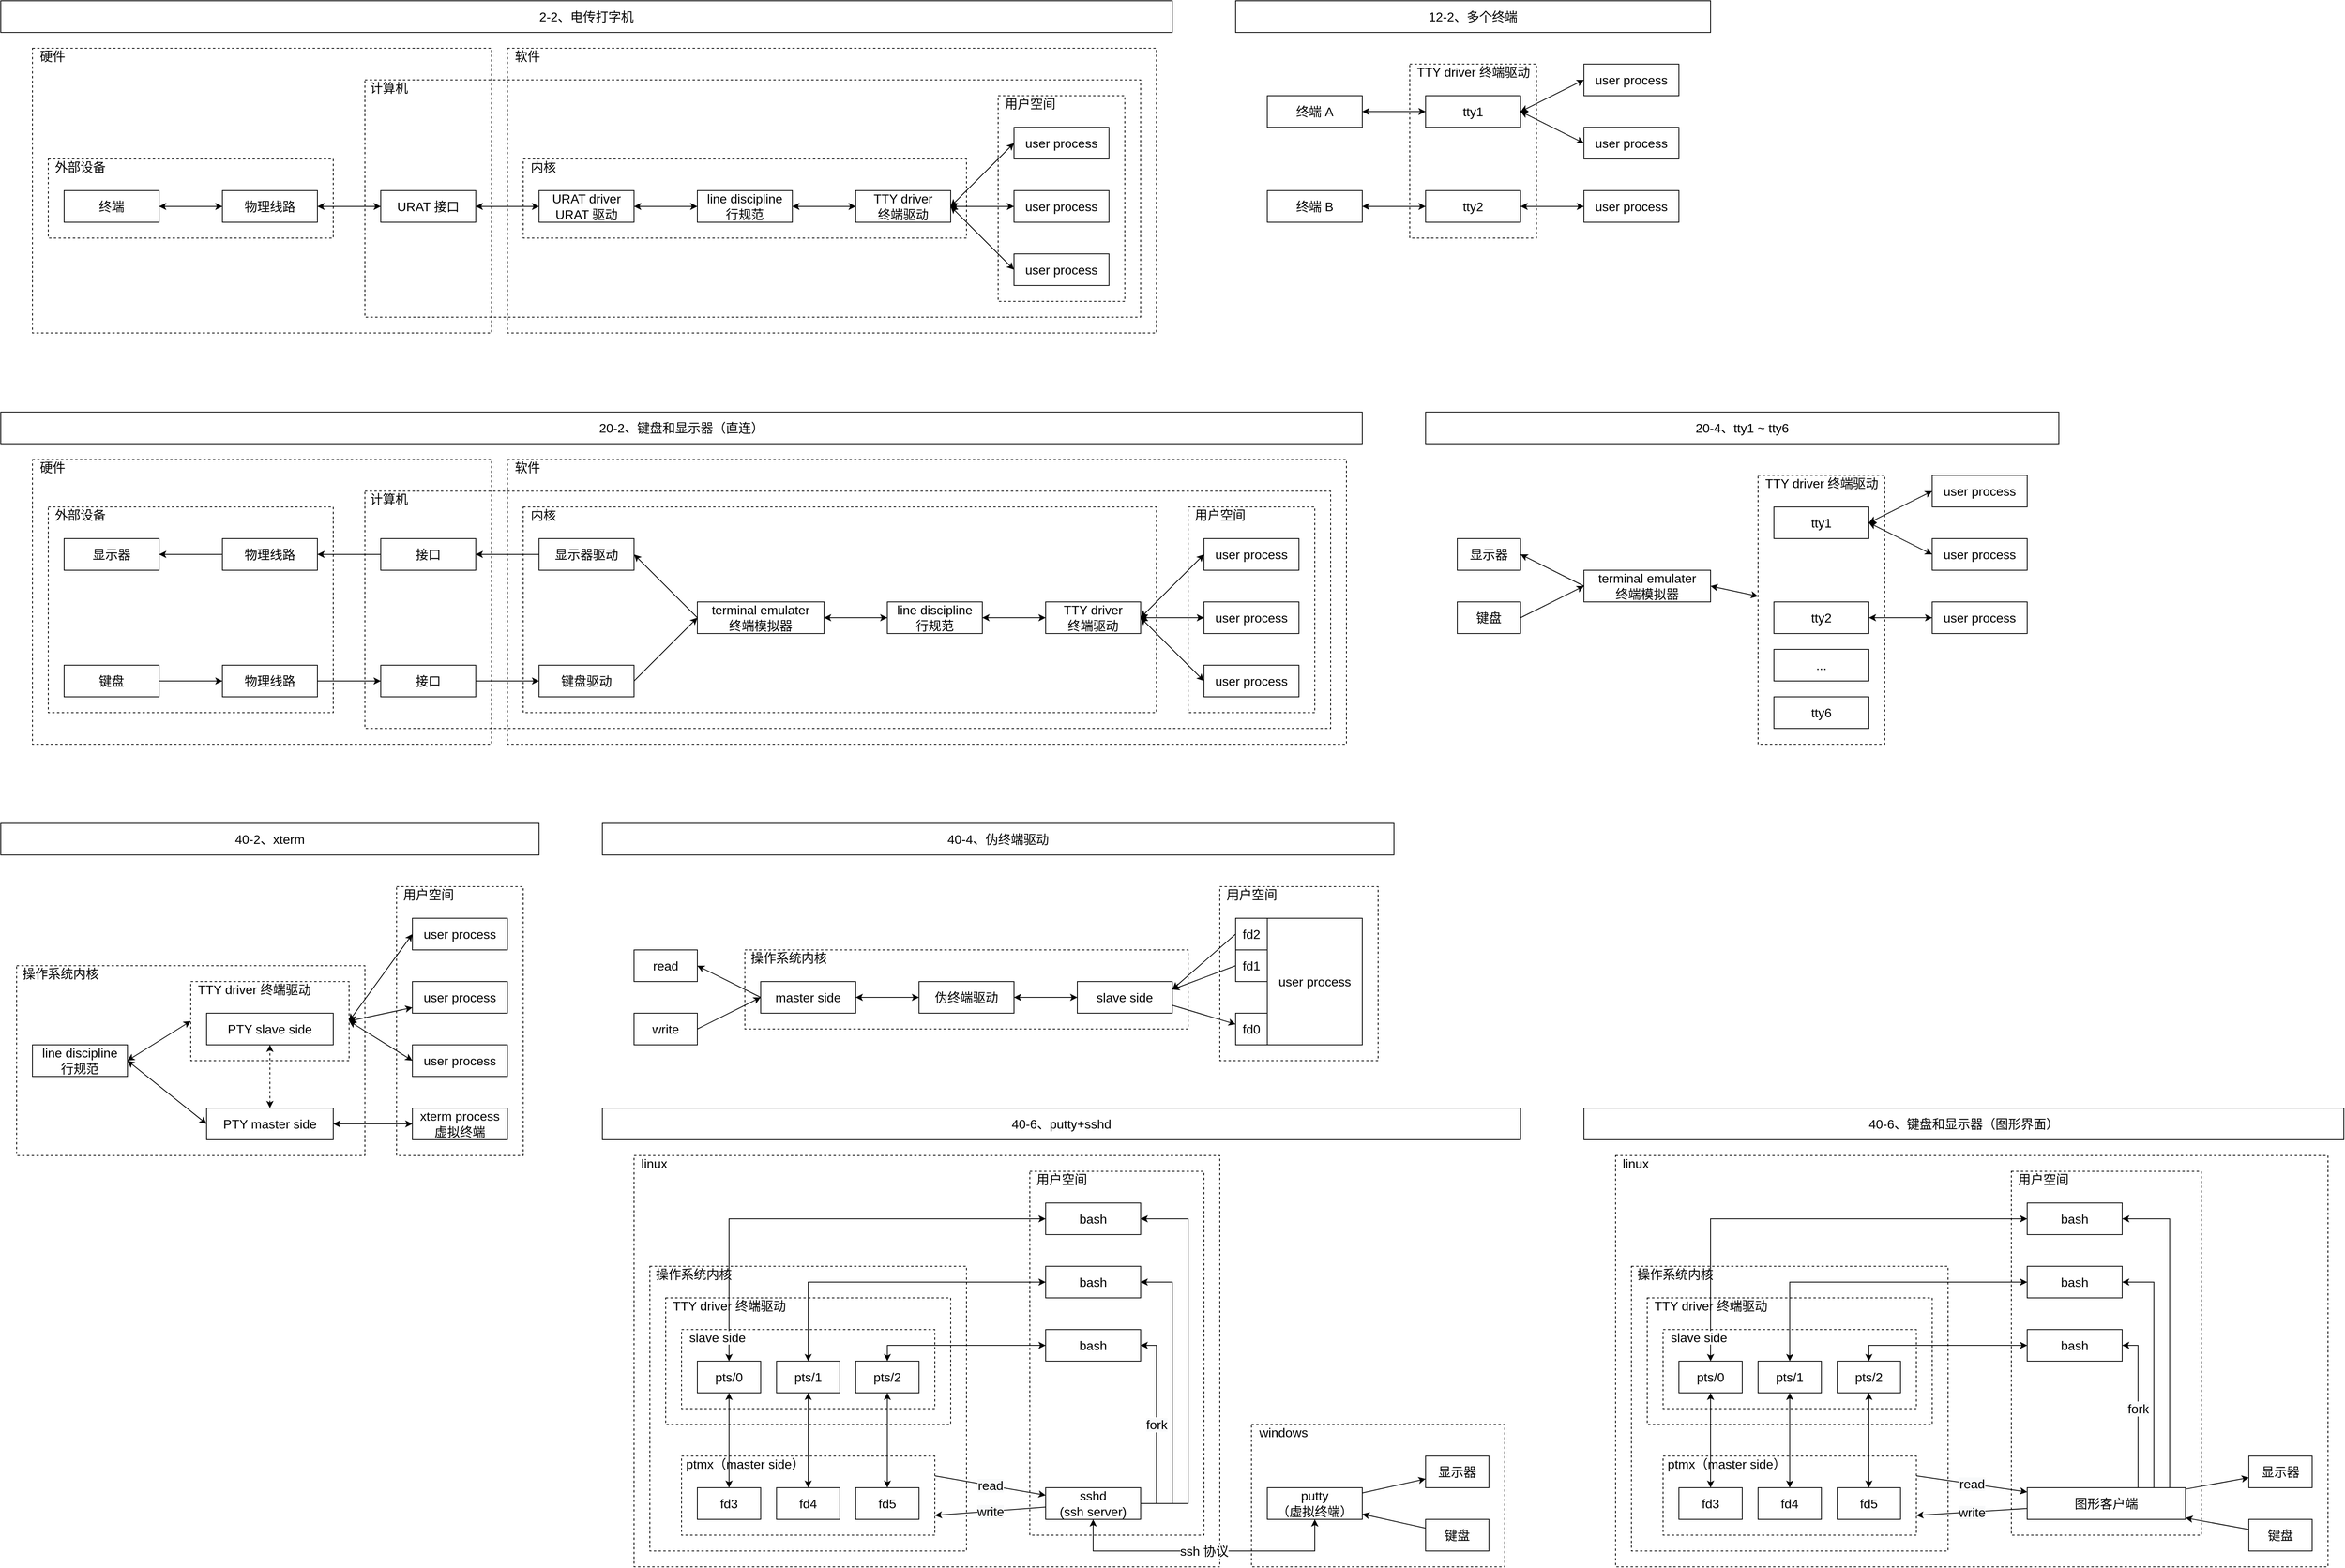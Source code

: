 <mxfile version="17.4.2" type="device"><diagram id="-f7uJj_Gc_rz7DDL_IMw" name="第 1 页"><mxGraphModel dx="3109" dy="2409" grid="1" gridSize="10" guides="0" tooltips="1" connect="1" arrows="0" fold="1" page="1" pageScale="1" pageWidth="827" pageHeight="1169" math="0" shadow="0"><root><mxCell id="0"/><mxCell id="1" parent="0"/><mxCell id="7O2y6RXuTSKuDk82amYQ-28" value="" style="rounded=0;whiteSpace=wrap;html=1;fillColor=none;fontSize=16;dashed=1;" vertex="1" parent="1"><mxGeometry x="880" y="1540" width="740" height="520" as="geometry"/></mxCell><mxCell id="7O2y6RXuTSKuDk82amYQ-36" value="" style="rounded=0;whiteSpace=wrap;html=1;fillColor=none;fontSize=16;dashed=1;" vertex="1" parent="1"><mxGeometry x="2120" y="1540" width="900" height="520" as="geometry"/></mxCell><mxCell id="7O2y6RXuTSKuDk82amYQ-30" value="" style="rounded=0;whiteSpace=wrap;html=1;fillColor=none;fontSize=16;dashed=1;" vertex="1" parent="1"><mxGeometry x="1660" y="1880" width="320" height="180" as="geometry"/></mxCell><mxCell id="7O2y6RXuTSKuDk82amYQ-25" value="" style="rounded=0;whiteSpace=wrap;html=1;fillColor=none;fontSize=16;dashed=1;" vertex="1" parent="1"><mxGeometry x="1380" y="1560" width="220" height="460" as="geometry"/></mxCell><mxCell id="TJZXM9i8M5Iy6v_wXpPy-143" value="" style="endArrow=classic;startArrow=classic;html=1;rounded=0;fontSize=16;edgeStyle=elbowEdgeStyle;" parent="1" source="TJZXM9i8M5Iy6v_wXpPy-136" target="TJZXM9i8M5Iy6v_wXpPy-138" edge="1"><mxGeometry width="50" height="50" relative="1" as="geometry"><mxPoint x="1090" y="1690" as="sourcePoint"/><mxPoint x="1200" y="1690" as="targetPoint"/><Array as="points"><mxPoint x="1000" y="1620"/></Array></mxGeometry></mxCell><mxCell id="TJZXM9i8M5Iy6v_wXpPy-144" value="" style="endArrow=classic;startArrow=classic;html=1;rounded=0;fontSize=16;edgeStyle=elbowEdgeStyle;" parent="1" source="TJZXM9i8M5Iy6v_wXpPy-139" target="TJZXM9i8M5Iy6v_wXpPy-147" edge="1"><mxGeometry width="50" height="50" relative="1" as="geometry"><mxPoint x="1320" y="1690" as="sourcePoint"/><mxPoint x="1460" y="1690" as="targetPoint"/><Array as="points"><mxPoint x="1100" y="1700"/></Array></mxGeometry></mxCell><mxCell id="TJZXM9i8M5Iy6v_wXpPy-145" value="" style="endArrow=classic;startArrow=classic;html=1;rounded=0;fontSize=16;edgeStyle=elbowEdgeStyle;" parent="1" source="TJZXM9i8M5Iy6v_wXpPy-142" target="TJZXM9i8M5Iy6v_wXpPy-146" edge="1"><mxGeometry width="50" height="50" relative="1" as="geometry"><mxPoint x="1305" y="1760" as="sourcePoint"/><mxPoint x="1360" y="1740" as="targetPoint"/><Array as="points"><mxPoint x="1200" y="1780"/></Array></mxGeometry></mxCell><mxCell id="7O2y6RXuTSKuDk82amYQ-15" value="" style="rounded=0;whiteSpace=wrap;html=1;fillColor=none;fontSize=16;dashed=1;" vertex="1" parent="1"><mxGeometry x="900" y="1680" width="400" height="360" as="geometry"/></mxCell><mxCell id="7O2y6RXuTSKuDk82amYQ-8" value="" style="rounded=0;whiteSpace=wrap;html=1;fillColor=none;fontSize=16;dashed=1;" vertex="1" parent="1"><mxGeometry x="920" y="1720" width="360" height="160" as="geometry"/></mxCell><mxCell id="7O2y6RXuTSKuDk82amYQ-6" value="" style="rounded=0;whiteSpace=wrap;html=1;fillColor=none;fontSize=16;dashed=1;" vertex="1" parent="1"><mxGeometry x="940" y="1920" width="320" height="100" as="geometry"/></mxCell><mxCell id="TJZXM9i8M5Iy6v_wXpPy-135" value="" style="rounded=0;whiteSpace=wrap;html=1;fillColor=none;fontSize=16;dashed=1;" parent="1" vertex="1"><mxGeometry x="940" y="1760" width="320" height="100" as="geometry"/></mxCell><mxCell id="TJZXM9i8M5Iy6v_wXpPy-88" value="" style="rounded=0;whiteSpace=wrap;html=1;fontSize=16;fillColor=none;dashed=1;" parent="1" vertex="1"><mxGeometry x="1860" y="160" width="160" height="220" as="geometry"/></mxCell><mxCell id="3NdVEqEZYAmZurSsbA2u-4" value="物理线路" style="rounded=0;whiteSpace=wrap;html=1;fillColor=none;fontSize=16;" parent="1" vertex="1"><mxGeometry x="360" y="320" width="120" height="40" as="geometry"/></mxCell><mxCell id="3NdVEqEZYAmZurSsbA2u-6" value="URAT driver&lt;br style=&quot;font-size: 16px&quot;&gt;URAT 驱动" style="rounded=0;whiteSpace=wrap;html=1;fillColor=none;fontSize=16;" parent="1" vertex="1"><mxGeometry x="760" y="320" width="120" height="40" as="geometry"/></mxCell><mxCell id="3NdVEqEZYAmZurSsbA2u-7" value="line discipline&lt;br style=&quot;font-size: 16px;&quot;&gt;行规范" style="rounded=0;whiteSpace=wrap;html=1;fillColor=none;fontSize=16;" parent="1" vertex="1"><mxGeometry x="960" y="320" width="120" height="40" as="geometry"/></mxCell><mxCell id="3NdVEqEZYAmZurSsbA2u-8" value="TTY driver&lt;br style=&quot;font-size: 16px;&quot;&gt;终端驱动" style="rounded=0;whiteSpace=wrap;html=1;fillColor=none;fontSize=16;" parent="1" vertex="1"><mxGeometry x="1160" y="320" width="120" height="40" as="geometry"/></mxCell><mxCell id="3NdVEqEZYAmZurSsbA2u-9" value="user process" style="rounded=0;whiteSpace=wrap;html=1;fillColor=none;fontSize=16;" parent="1" vertex="1"><mxGeometry x="1360" y="240" width="120" height="40" as="geometry"/></mxCell><mxCell id="3NdVEqEZYAmZurSsbA2u-10" value="user process" style="rounded=0;whiteSpace=wrap;html=1;fillColor=none;fontSize=16;" parent="1" vertex="1"><mxGeometry x="1360" y="320" width="120" height="40" as="geometry"/></mxCell><mxCell id="3NdVEqEZYAmZurSsbA2u-11" value="user process" style="rounded=0;whiteSpace=wrap;html=1;fillColor=none;fontSize=16;" parent="1" vertex="1"><mxGeometry x="1360" y="400" width="120" height="40" as="geometry"/></mxCell><mxCell id="3NdVEqEZYAmZurSsbA2u-12" value="URAT 接口" style="rounded=0;whiteSpace=wrap;html=1;fillColor=none;fontSize=16;" parent="1" vertex="1"><mxGeometry x="560" y="320" width="120" height="40" as="geometry"/></mxCell><mxCell id="3NdVEqEZYAmZurSsbA2u-14" value="" style="rounded=0;whiteSpace=wrap;html=1;fillColor=none;fontSize=16;dashed=1;" parent="1" vertex="1"><mxGeometry x="120" y="140" width="580" height="360" as="geometry"/></mxCell><mxCell id="3NdVEqEZYAmZurSsbA2u-15" value="" style="rounded=0;whiteSpace=wrap;html=1;fillColor=none;fontSize=16;dashed=1;" parent="1" vertex="1"><mxGeometry x="720" y="140" width="820" height="360" as="geometry"/></mxCell><mxCell id="3NdVEqEZYAmZurSsbA2u-17" value="终端" style="rounded=0;whiteSpace=wrap;html=1;fillColor=none;fontSize=16;" parent="1" vertex="1"><mxGeometry x="160" y="320" width="120" height="40" as="geometry"/></mxCell><mxCell id="3NdVEqEZYAmZurSsbA2u-19" value="" style="endArrow=classic;startArrow=classic;html=1;rounded=0;fontSize=16;" parent="1" source="3NdVEqEZYAmZurSsbA2u-17" target="3NdVEqEZYAmZurSsbA2u-4" edge="1"><mxGeometry width="50" height="50" relative="1" as="geometry"><mxPoint x="600" y="360" as="sourcePoint"/><mxPoint x="650" y="310" as="targetPoint"/></mxGeometry></mxCell><mxCell id="3NdVEqEZYAmZurSsbA2u-20" value="" style="endArrow=classic;startArrow=classic;html=1;rounded=0;fontSize=16;" parent="1" source="3NdVEqEZYAmZurSsbA2u-4" target="3NdVEqEZYAmZurSsbA2u-12" edge="1"><mxGeometry width="50" height="50" relative="1" as="geometry"><mxPoint x="290" y="350" as="sourcePoint"/><mxPoint x="370" y="350" as="targetPoint"/></mxGeometry></mxCell><mxCell id="3NdVEqEZYAmZurSsbA2u-21" value="" style="endArrow=classic;startArrow=classic;html=1;rounded=0;fontSize=16;" parent="1" source="3NdVEqEZYAmZurSsbA2u-12" target="3NdVEqEZYAmZurSsbA2u-6" edge="1"><mxGeometry width="50" height="50" relative="1" as="geometry"><mxPoint x="490" y="350" as="sourcePoint"/><mxPoint x="570" y="350" as="targetPoint"/></mxGeometry></mxCell><mxCell id="3NdVEqEZYAmZurSsbA2u-22" value="" style="endArrow=classic;startArrow=classic;html=1;rounded=0;fontSize=16;" parent="1" source="3NdVEqEZYAmZurSsbA2u-6" target="3NdVEqEZYAmZurSsbA2u-7" edge="1"><mxGeometry width="50" height="50" relative="1" as="geometry"><mxPoint x="690" y="350" as="sourcePoint"/><mxPoint x="770" y="350" as="targetPoint"/></mxGeometry></mxCell><mxCell id="3NdVEqEZYAmZurSsbA2u-24" value="" style="endArrow=classic;startArrow=classic;html=1;rounded=0;fontSize=16;" parent="1" source="3NdVEqEZYAmZurSsbA2u-7" target="3NdVEqEZYAmZurSsbA2u-8" edge="1"><mxGeometry width="50" height="50" relative="1" as="geometry"><mxPoint x="930" y="350" as="sourcePoint"/><mxPoint x="970" y="350" as="targetPoint"/></mxGeometry></mxCell><mxCell id="3NdVEqEZYAmZurSsbA2u-25" value="" style="endArrow=classic;startArrow=classic;html=1;rounded=0;fontSize=16;exitX=1;exitY=0.5;exitDx=0;exitDy=0;entryX=0;entryY=0.5;entryDx=0;entryDy=0;" parent="1" source="3NdVEqEZYAmZurSsbA2u-8" target="3NdVEqEZYAmZurSsbA2u-9" edge="1"><mxGeometry width="50" height="50" relative="1" as="geometry"><mxPoint x="1090" y="270" as="sourcePoint"/><mxPoint x="1170" y="270" as="targetPoint"/></mxGeometry></mxCell><mxCell id="3NdVEqEZYAmZurSsbA2u-26" value="" style="endArrow=classic;startArrow=classic;html=1;rounded=0;fontSize=16;" parent="1" source="3NdVEqEZYAmZurSsbA2u-8" target="3NdVEqEZYAmZurSsbA2u-10" edge="1"><mxGeometry width="50" height="50" relative="1" as="geometry"><mxPoint x="1280" y="250" as="sourcePoint"/><mxPoint x="1380" y="210" as="targetPoint"/></mxGeometry></mxCell><mxCell id="3NdVEqEZYAmZurSsbA2u-27" value="" style="endArrow=classic;startArrow=classic;html=1;rounded=0;fontSize=16;exitX=1;exitY=0.5;exitDx=0;exitDy=0;entryX=0;entryY=0.5;entryDx=0;entryDy=0;" parent="1" source="3NdVEqEZYAmZurSsbA2u-8" target="3NdVEqEZYAmZurSsbA2u-11" edge="1"><mxGeometry width="50" height="50" relative="1" as="geometry"><mxPoint x="1290" y="270" as="sourcePoint"/><mxPoint x="1370" y="270" as="targetPoint"/></mxGeometry></mxCell><mxCell id="3NdVEqEZYAmZurSsbA2u-31" value="2-2、电传打字机" style="rounded=0;whiteSpace=wrap;html=1;fillColor=none;fontSize=16;" parent="1" vertex="1"><mxGeometry x="80" y="80" width="1480" height="40" as="geometry"/></mxCell><mxCell id="TJZXM9i8M5Iy6v_wXpPy-1" value="" style="rounded=0;whiteSpace=wrap;html=1;fillColor=none;fontSize=16;dashed=1;" parent="1" vertex="1"><mxGeometry x="540" y="180" width="980" height="300" as="geometry"/></mxCell><mxCell id="TJZXM9i8M5Iy6v_wXpPy-2" value="" style="rounded=0;whiteSpace=wrap;html=1;fillColor=none;fontSize=16;dashed=1;" parent="1" vertex="1"><mxGeometry x="140" y="280" width="360" height="100" as="geometry"/></mxCell><mxCell id="TJZXM9i8M5Iy6v_wXpPy-3" value="20-2、键盘和显示器（直连）" style="rounded=0;whiteSpace=wrap;html=1;fillColor=none;fontSize=16;" parent="1" vertex="1"><mxGeometry x="80" y="600" width="1720" height="40" as="geometry"/></mxCell><mxCell id="TJZXM9i8M5Iy6v_wXpPy-6" value="键盘驱动" style="rounded=0;whiteSpace=wrap;html=1;fillColor=none;fontSize=16;" parent="1" vertex="1"><mxGeometry x="760" y="920" width="120" height="40" as="geometry"/></mxCell><mxCell id="TJZXM9i8M5Iy6v_wXpPy-7" value="line discipline&lt;br style=&quot;font-size: 16px;&quot;&gt;行规范" style="rounded=0;whiteSpace=wrap;html=1;fillColor=none;fontSize=16;" parent="1" vertex="1"><mxGeometry x="1200" y="840" width="120" height="40" as="geometry"/></mxCell><mxCell id="TJZXM9i8M5Iy6v_wXpPy-8" value="TTY driver&lt;br style=&quot;font-size: 16px;&quot;&gt;终端驱动" style="rounded=0;whiteSpace=wrap;html=1;fillColor=none;fontSize=16;" parent="1" vertex="1"><mxGeometry x="1400" y="840" width="120" height="40" as="geometry"/></mxCell><mxCell id="TJZXM9i8M5Iy6v_wXpPy-9" value="user process" style="rounded=0;whiteSpace=wrap;html=1;fillColor=none;fontSize=16;" parent="1" vertex="1"><mxGeometry x="1600" y="760" width="120" height="40" as="geometry"/></mxCell><mxCell id="TJZXM9i8M5Iy6v_wXpPy-10" value="user process" style="rounded=0;whiteSpace=wrap;html=1;fillColor=none;fontSize=16;" parent="1" vertex="1"><mxGeometry x="1600" y="840" width="120" height="40" as="geometry"/></mxCell><mxCell id="TJZXM9i8M5Iy6v_wXpPy-11" value="user process" style="rounded=0;whiteSpace=wrap;html=1;fillColor=none;fontSize=16;" parent="1" vertex="1"><mxGeometry x="1600" y="920" width="120" height="40" as="geometry"/></mxCell><mxCell id="TJZXM9i8M5Iy6v_wXpPy-15" value="键盘" style="rounded=0;whiteSpace=wrap;html=1;fillColor=none;fontSize=16;" parent="1" vertex="1"><mxGeometry x="160" y="920" width="120" height="40" as="geometry"/></mxCell><mxCell id="TJZXM9i8M5Iy6v_wXpPy-19" value="" style="endArrow=classic;startArrow=classic;html=1;rounded=0;fontSize=16;" parent="1" source="TJZXM9i8M5Iy6v_wXpPy-31" target="TJZXM9i8M5Iy6v_wXpPy-7" edge="1"><mxGeometry width="50" height="50" relative="1" as="geometry"><mxPoint x="890" y="870" as="sourcePoint"/><mxPoint x="970" y="870" as="targetPoint"/></mxGeometry></mxCell><mxCell id="TJZXM9i8M5Iy6v_wXpPy-20" value="" style="endArrow=classic;startArrow=classic;html=1;rounded=0;fontSize=16;" parent="1" source="TJZXM9i8M5Iy6v_wXpPy-7" target="TJZXM9i8M5Iy6v_wXpPy-8" edge="1"><mxGeometry width="50" height="50" relative="1" as="geometry"><mxPoint x="1170" y="870" as="sourcePoint"/><mxPoint x="1210" y="870" as="targetPoint"/></mxGeometry></mxCell><mxCell id="TJZXM9i8M5Iy6v_wXpPy-21" value="" style="endArrow=classic;startArrow=classic;html=1;rounded=0;fontSize=16;entryX=0;entryY=0.5;entryDx=0;entryDy=0;exitX=1;exitY=0.5;exitDx=0;exitDy=0;" parent="1" source="TJZXM9i8M5Iy6v_wXpPy-8" target="TJZXM9i8M5Iy6v_wXpPy-9" edge="1"><mxGeometry width="50" height="50" relative="1" as="geometry"><mxPoint x="1330" y="790" as="sourcePoint"/><mxPoint x="1410" y="790" as="targetPoint"/></mxGeometry></mxCell><mxCell id="TJZXM9i8M5Iy6v_wXpPy-22" value="" style="endArrow=classic;startArrow=classic;html=1;rounded=0;fontSize=16;" parent="1" source="TJZXM9i8M5Iy6v_wXpPy-8" target="TJZXM9i8M5Iy6v_wXpPy-10" edge="1"><mxGeometry width="50" height="50" relative="1" as="geometry"><mxPoint x="1520" y="770" as="sourcePoint"/><mxPoint x="1620" y="730" as="targetPoint"/></mxGeometry></mxCell><mxCell id="TJZXM9i8M5Iy6v_wXpPy-23" value="" style="endArrow=classic;startArrow=classic;html=1;rounded=0;fontSize=16;exitX=1;exitY=0.5;exitDx=0;exitDy=0;entryX=0;entryY=0.5;entryDx=0;entryDy=0;" parent="1" source="TJZXM9i8M5Iy6v_wXpPy-8" target="TJZXM9i8M5Iy6v_wXpPy-11" edge="1"><mxGeometry width="50" height="50" relative="1" as="geometry"><mxPoint x="1530" y="790" as="sourcePoint"/><mxPoint x="1610" y="790" as="targetPoint"/></mxGeometry></mxCell><mxCell id="TJZXM9i8M5Iy6v_wXpPy-29" value="显示器" style="rounded=0;whiteSpace=wrap;html=1;fillColor=none;fontSize=16;" parent="1" vertex="1"><mxGeometry x="160" y="760" width="120" height="40" as="geometry"/></mxCell><mxCell id="TJZXM9i8M5Iy6v_wXpPy-30" value="显示器驱动" style="rounded=0;whiteSpace=wrap;html=1;fillColor=none;fontSize=16;" parent="1" vertex="1"><mxGeometry x="760" y="760" width="120" height="40" as="geometry"/></mxCell><mxCell id="TJZXM9i8M5Iy6v_wXpPy-31" value="terminal emulater&lt;br style=&quot;font-size: 16px;&quot;&gt;终端模拟器" style="rounded=0;whiteSpace=wrap;html=1;fillColor=none;fontSize=16;" parent="1" vertex="1"><mxGeometry x="960" y="840" width="160" height="40" as="geometry"/></mxCell><mxCell id="TJZXM9i8M5Iy6v_wXpPy-32" value="" style="endArrow=classic;html=1;rounded=0;fontSize=16;" parent="1" source="TJZXM9i8M5Iy6v_wXpPy-38" target="TJZXM9i8M5Iy6v_wXpPy-6" edge="1"><mxGeometry width="50" height="50" relative="1" as="geometry"><mxPoint x="660" y="900" as="sourcePoint"/><mxPoint x="950" y="820" as="targetPoint"/></mxGeometry></mxCell><mxCell id="TJZXM9i8M5Iy6v_wXpPy-33" value="" style="endArrow=classic;html=1;rounded=0;fontSize=16;entryX=0;entryY=0.5;entryDx=0;entryDy=0;exitX=1;exitY=0.5;exitDx=0;exitDy=0;" parent="1" source="TJZXM9i8M5Iy6v_wXpPy-6" target="TJZXM9i8M5Iy6v_wXpPy-31" edge="1"><mxGeometry width="50" height="50" relative="1" as="geometry"><mxPoint x="490" y="870" as="sourcePoint"/><mxPoint x="970" y="870" as="targetPoint"/></mxGeometry></mxCell><mxCell id="TJZXM9i8M5Iy6v_wXpPy-34" value="" style="endArrow=classic;html=1;rounded=0;fontSize=16;entryX=1;entryY=0.5;entryDx=0;entryDy=0;exitX=0;exitY=0.5;exitDx=0;exitDy=0;" parent="1" source="TJZXM9i8M5Iy6v_wXpPy-31" target="TJZXM9i8M5Iy6v_wXpPy-30" edge="1"><mxGeometry width="50" height="50" relative="1" as="geometry"><mxPoint x="1070" y="850" as="sourcePoint"/><mxPoint x="1150" y="810" as="targetPoint"/></mxGeometry></mxCell><mxCell id="TJZXM9i8M5Iy6v_wXpPy-35" value="" style="endArrow=classic;html=1;rounded=0;fontSize=16;" parent="1" source="TJZXM9i8M5Iy6v_wXpPy-30" target="TJZXM9i8M5Iy6v_wXpPy-36" edge="1"><mxGeometry width="50" height="50" relative="1" as="geometry"><mxPoint x="1130" y="790" as="sourcePoint"/><mxPoint x="680" y="760" as="targetPoint"/></mxGeometry></mxCell><mxCell id="TJZXM9i8M5Iy6v_wXpPy-36" value="接口" style="rounded=0;whiteSpace=wrap;html=1;fillColor=none;fontSize=16;" parent="1" vertex="1"><mxGeometry x="560" y="760" width="120" height="40" as="geometry"/></mxCell><mxCell id="TJZXM9i8M5Iy6v_wXpPy-37" value="" style="endArrow=classic;html=1;rounded=0;fontSize=16;" parent="1" source="TJZXM9i8M5Iy6v_wXpPy-36" target="TJZXM9i8M5Iy6v_wXpPy-42" edge="1"><mxGeometry width="50" height="50" relative="1" as="geometry"><mxPoint x="770" y="790" as="sourcePoint"/><mxPoint x="690" y="790" as="targetPoint"/></mxGeometry></mxCell><mxCell id="TJZXM9i8M5Iy6v_wXpPy-38" value="接口" style="rounded=0;whiteSpace=wrap;html=1;fillColor=none;fontSize=16;" parent="1" vertex="1"><mxGeometry x="560" y="920" width="120" height="40" as="geometry"/></mxCell><mxCell id="TJZXM9i8M5Iy6v_wXpPy-39" value="" style="endArrow=classic;html=1;rounded=0;fontSize=16;" parent="1" source="TJZXM9i8M5Iy6v_wXpPy-15" target="TJZXM9i8M5Iy6v_wXpPy-44" edge="1"><mxGeometry width="50" height="50" relative="1" as="geometry"><mxPoint x="650" y="950" as="sourcePoint"/><mxPoint x="770" y="950" as="targetPoint"/></mxGeometry></mxCell><mxCell id="TJZXM9i8M5Iy6v_wXpPy-42" value="物理线路" style="rounded=0;whiteSpace=wrap;html=1;fillColor=none;fontSize=16;" parent="1" vertex="1"><mxGeometry x="360" y="760" width="120" height="40" as="geometry"/></mxCell><mxCell id="TJZXM9i8M5Iy6v_wXpPy-43" value="" style="endArrow=classic;html=1;rounded=0;fontSize=16;" parent="1" source="TJZXM9i8M5Iy6v_wXpPy-42" target="TJZXM9i8M5Iy6v_wXpPy-29" edge="1"><mxGeometry width="50" height="50" relative="1" as="geometry"><mxPoint x="594" y="810" as="sourcePoint"/><mxPoint x="576" y="820" as="targetPoint"/></mxGeometry></mxCell><mxCell id="TJZXM9i8M5Iy6v_wXpPy-44" value="物理线路" style="rounded=0;whiteSpace=wrap;html=1;fillColor=none;fontSize=16;" parent="1" vertex="1"><mxGeometry x="360" y="920" width="120" height="40" as="geometry"/></mxCell><mxCell id="TJZXM9i8M5Iy6v_wXpPy-45" value="" style="endArrow=classic;html=1;rounded=0;fontSize=16;" parent="1" source="TJZXM9i8M5Iy6v_wXpPy-44" target="TJZXM9i8M5Iy6v_wXpPy-38" edge="1"><mxGeometry width="50" height="50" relative="1" as="geometry"><mxPoint x="478" y="930" as="sourcePoint"/><mxPoint x="502" y="920" as="targetPoint"/></mxGeometry></mxCell><mxCell id="TJZXM9i8M5Iy6v_wXpPy-46" value="line discipline&lt;br style=&quot;font-size: 16px;&quot;&gt;行规范" style="rounded=0;whiteSpace=wrap;html=1;fillColor=none;fontSize=16;" parent="1" vertex="1"><mxGeometry x="120" y="1400" width="120" height="40" as="geometry"/></mxCell><mxCell id="TJZXM9i8M5Iy6v_wXpPy-47" value="" style="rounded=0;whiteSpace=wrap;html=1;fillColor=none;fontSize=16;dashed=1;" parent="1" vertex="1"><mxGeometry x="320" y="1320" width="200" height="100" as="geometry"/></mxCell><mxCell id="TJZXM9i8M5Iy6v_wXpPy-48" value="user process" style="rounded=0;whiteSpace=wrap;html=1;fillColor=none;fontSize=16;" parent="1" vertex="1"><mxGeometry x="600" y="1240" width="120" height="40" as="geometry"/></mxCell><mxCell id="TJZXM9i8M5Iy6v_wXpPy-49" value="user process" style="rounded=0;whiteSpace=wrap;html=1;fillColor=none;fontSize=16;" parent="1" vertex="1"><mxGeometry x="600" y="1320" width="120" height="40" as="geometry"/></mxCell><mxCell id="TJZXM9i8M5Iy6v_wXpPy-50" value="user process" style="rounded=0;whiteSpace=wrap;html=1;fillColor=none;fontSize=16;" parent="1" vertex="1"><mxGeometry x="600" y="1400" width="120" height="40" as="geometry"/></mxCell><mxCell id="TJZXM9i8M5Iy6v_wXpPy-51" value="" style="endArrow=classic;startArrow=classic;html=1;rounded=0;fontSize=16;entryX=0;entryY=0.5;entryDx=0;entryDy=0;exitX=1;exitY=0.5;exitDx=0;exitDy=0;" parent="1" source="TJZXM9i8M5Iy6v_wXpPy-46" target="TJZXM9i8M5Iy6v_wXpPy-47" edge="1"><mxGeometry width="50" height="50" relative="1" as="geometry"><mxPoint x="110" y="1360" as="sourcePoint"/><mxPoint x="150" y="1360" as="targetPoint"/></mxGeometry></mxCell><mxCell id="TJZXM9i8M5Iy6v_wXpPy-52" value="" style="endArrow=classic;startArrow=classic;html=1;rounded=0;fontSize=16;entryX=0;entryY=0.5;entryDx=0;entryDy=0;exitX=1;exitY=0.5;exitDx=0;exitDy=0;" parent="1" source="TJZXM9i8M5Iy6v_wXpPy-47" target="TJZXM9i8M5Iy6v_wXpPy-48" edge="1"><mxGeometry width="50" height="50" relative="1" as="geometry"><mxPoint x="290" y="1280" as="sourcePoint"/><mxPoint x="370" y="1280" as="targetPoint"/></mxGeometry></mxCell><mxCell id="TJZXM9i8M5Iy6v_wXpPy-53" value="" style="endArrow=classic;startArrow=classic;html=1;rounded=0;fontSize=16;exitX=1;exitY=0.5;exitDx=0;exitDy=0;" parent="1" source="TJZXM9i8M5Iy6v_wXpPy-47" target="TJZXM9i8M5Iy6v_wXpPy-49" edge="1"><mxGeometry width="50" height="50" relative="1" as="geometry"><mxPoint x="480" y="1260" as="sourcePoint"/><mxPoint x="580" y="1220" as="targetPoint"/></mxGeometry></mxCell><mxCell id="TJZXM9i8M5Iy6v_wXpPy-54" value="" style="endArrow=classic;startArrow=classic;html=1;rounded=0;fontSize=16;entryX=0;entryY=0.5;entryDx=0;entryDy=0;exitX=1;exitY=0.5;exitDx=0;exitDy=0;" parent="1" source="TJZXM9i8M5Iy6v_wXpPy-47" target="TJZXM9i8M5Iy6v_wXpPy-50" edge="1"><mxGeometry width="50" height="50" relative="1" as="geometry"><mxPoint x="490" y="1280" as="sourcePoint"/><mxPoint x="570" y="1280" as="targetPoint"/></mxGeometry></mxCell><mxCell id="TJZXM9i8M5Iy6v_wXpPy-56" value="PTY slave side" style="rounded=0;whiteSpace=wrap;html=1;fillColor=none;fontSize=16;" parent="1" vertex="1"><mxGeometry x="340" y="1360" width="160" height="40" as="geometry"/></mxCell><mxCell id="TJZXM9i8M5Iy6v_wXpPy-57" value="PTY master side" style="rounded=0;whiteSpace=wrap;html=1;fillColor=none;fontSize=16;" parent="1" vertex="1"><mxGeometry x="340" y="1480" width="160" height="40" as="geometry"/></mxCell><mxCell id="TJZXM9i8M5Iy6v_wXpPy-58" value="xterm process&lt;br style=&quot;font-size: 16px;&quot;&gt;虚拟终端" style="rounded=0;whiteSpace=wrap;html=1;fillColor=none;fontSize=16;" parent="1" vertex="1"><mxGeometry x="600" y="1480" width="120" height="40" as="geometry"/></mxCell><mxCell id="TJZXM9i8M5Iy6v_wXpPy-59" value="" style="endArrow=classic;startArrow=classic;html=1;rounded=0;fontSize=16;exitX=1;exitY=0.5;exitDx=0;exitDy=0;entryX=0;entryY=0.5;entryDx=0;entryDy=0;" parent="1" source="TJZXM9i8M5Iy6v_wXpPy-46" target="TJZXM9i8M5Iy6v_wXpPy-57" edge="1"><mxGeometry width="50" height="50" relative="1" as="geometry"><mxPoint x="270" y="1360" as="sourcePoint"/><mxPoint x="350" y="1360" as="targetPoint"/></mxGeometry></mxCell><mxCell id="TJZXM9i8M5Iy6v_wXpPy-60" value="" style="endArrow=classic;startArrow=classic;html=1;rounded=0;fontSize=16;" parent="1" source="TJZXM9i8M5Iy6v_wXpPy-57" target="TJZXM9i8M5Iy6v_wXpPy-58" edge="1"><mxGeometry width="50" height="50" relative="1" as="geometry"><mxPoint x="445" y="1380" as="sourcePoint"/><mxPoint x="555" y="1420" as="targetPoint"/></mxGeometry></mxCell><mxCell id="TJZXM9i8M5Iy6v_wXpPy-61" style="edgeStyle=orthogonalEdgeStyle;rounded=0;orthogonalLoop=1;jettySize=auto;html=1;exitX=0.5;exitY=1;exitDx=0;exitDy=0;fontSize=16;" parent="1" source="TJZXM9i8M5Iy6v_wXpPy-58" target="TJZXM9i8M5Iy6v_wXpPy-58" edge="1"><mxGeometry relative="1" as="geometry"/></mxCell><mxCell id="TJZXM9i8M5Iy6v_wXpPy-66" value="40-2、xterm" style="rounded=0;whiteSpace=wrap;html=1;fillColor=none;fontSize=16;" parent="1" vertex="1"><mxGeometry x="80" y="1120" width="680" height="40" as="geometry"/></mxCell><mxCell id="TJZXM9i8M5Iy6v_wXpPy-75" value="终端 A" style="rounded=0;whiteSpace=wrap;html=1;fillColor=none;fontSize=16;" parent="1" vertex="1"><mxGeometry x="1680" y="200" width="120" height="40" as="geometry"/></mxCell><mxCell id="TJZXM9i8M5Iy6v_wXpPy-76" value="终端 B" style="rounded=0;whiteSpace=wrap;html=1;fillColor=none;fontSize=16;" parent="1" vertex="1"><mxGeometry x="1680" y="320" width="120" height="40" as="geometry"/></mxCell><mxCell id="TJZXM9i8M5Iy6v_wXpPy-78" value="tty1" style="rounded=0;whiteSpace=wrap;html=1;fillColor=none;fontSize=16;" parent="1" vertex="1"><mxGeometry x="1880" y="200" width="120" height="40" as="geometry"/></mxCell><mxCell id="TJZXM9i8M5Iy6v_wXpPy-79" value="tty2" style="rounded=0;whiteSpace=wrap;html=1;fillColor=none;fontSize=16;" parent="1" vertex="1"><mxGeometry x="1880" y="320" width="120" height="40" as="geometry"/></mxCell><mxCell id="TJZXM9i8M5Iy6v_wXpPy-80" value="user process" style="rounded=0;whiteSpace=wrap;html=1;fillColor=none;fontSize=16;" parent="1" vertex="1"><mxGeometry x="2080" y="160" width="120" height="40" as="geometry"/></mxCell><mxCell id="TJZXM9i8M5Iy6v_wXpPy-81" value="user process" style="rounded=0;whiteSpace=wrap;html=1;fillColor=none;fontSize=16;" parent="1" vertex="1"><mxGeometry x="2080" y="240" width="120" height="40" as="geometry"/></mxCell><mxCell id="TJZXM9i8M5Iy6v_wXpPy-82" value="user process" style="rounded=0;whiteSpace=wrap;html=1;fillColor=none;fontSize=16;" parent="1" vertex="1"><mxGeometry x="2080" y="320" width="120" height="40" as="geometry"/></mxCell><mxCell id="TJZXM9i8M5Iy6v_wXpPy-83" value="" style="endArrow=classic;startArrow=classic;html=1;rounded=0;fontSize=16;exitX=1;exitY=0.5;exitDx=0;exitDy=0;entryX=0;entryY=0.5;entryDx=0;entryDy=0;" parent="1" source="TJZXM9i8M5Iy6v_wXpPy-78" target="TJZXM9i8M5Iy6v_wXpPy-80" edge="1"><mxGeometry width="50" height="50" relative="1" as="geometry"><mxPoint x="1190" y="310" as="sourcePoint"/><mxPoint x="1270" y="230" as="targetPoint"/></mxGeometry></mxCell><mxCell id="TJZXM9i8M5Iy6v_wXpPy-84" value="" style="endArrow=classic;startArrow=classic;html=1;rounded=0;fontSize=16;exitX=1;exitY=0.5;exitDx=0;exitDy=0;entryX=0;entryY=0.5;entryDx=0;entryDy=0;" parent="1" source="TJZXM9i8M5Iy6v_wXpPy-78" target="TJZXM9i8M5Iy6v_wXpPy-81" edge="1"><mxGeometry width="50" height="50" relative="1" as="geometry"><mxPoint x="2010" y="240" as="sourcePoint"/><mxPoint x="2120" y="220" as="targetPoint"/></mxGeometry></mxCell><mxCell id="TJZXM9i8M5Iy6v_wXpPy-85" value="" style="endArrow=classic;startArrow=classic;html=1;rounded=0;fontSize=16;exitX=1;exitY=0.5;exitDx=0;exitDy=0;entryX=0;entryY=0.5;entryDx=0;entryDy=0;" parent="1" source="TJZXM9i8M5Iy6v_wXpPy-79" target="TJZXM9i8M5Iy6v_wXpPy-82" edge="1"><mxGeometry width="50" height="50" relative="1" as="geometry"><mxPoint x="2010" y="240" as="sourcePoint"/><mxPoint x="2120" y="270" as="targetPoint"/></mxGeometry></mxCell><mxCell id="TJZXM9i8M5Iy6v_wXpPy-86" value="" style="endArrow=classic;startArrow=classic;html=1;rounded=0;fontSize=16;exitX=1;exitY=0.5;exitDx=0;exitDy=0;entryX=0;entryY=0.5;entryDx=0;entryDy=0;" parent="1" source="TJZXM9i8M5Iy6v_wXpPy-76" target="TJZXM9i8M5Iy6v_wXpPy-79" edge="1"><mxGeometry width="50" height="50" relative="1" as="geometry"><mxPoint x="1990" y="340" as="sourcePoint"/><mxPoint x="2100" y="350" as="targetPoint"/></mxGeometry></mxCell><mxCell id="TJZXM9i8M5Iy6v_wXpPy-87" value="" style="endArrow=classic;startArrow=classic;html=1;rounded=0;fontSize=16;exitX=1;exitY=0.5;exitDx=0;exitDy=0;entryX=0;entryY=0.5;entryDx=0;entryDy=0;" parent="1" source="TJZXM9i8M5Iy6v_wXpPy-75" target="TJZXM9i8M5Iy6v_wXpPy-78" edge="1"><mxGeometry width="50" height="50" relative="1" as="geometry"><mxPoint x="1710" y="340" as="sourcePoint"/><mxPoint x="1870" y="340" as="targetPoint"/></mxGeometry></mxCell><mxCell id="TJZXM9i8M5Iy6v_wXpPy-89" value="12-2、多个终端" style="rounded=0;whiteSpace=wrap;html=1;fillColor=none;fontSize=16;" parent="1" vertex="1"><mxGeometry x="1640" y="80" width="600" height="40" as="geometry"/></mxCell><mxCell id="TJZXM9i8M5Iy6v_wXpPy-90" value="" style="rounded=0;whiteSpace=wrap;html=1;fontSize=16;fillColor=none;dashed=1;" parent="1" vertex="1"><mxGeometry x="2300" y="680" width="160" height="340" as="geometry"/></mxCell><mxCell id="TJZXM9i8M5Iy6v_wXpPy-91" value="显示器" style="rounded=0;whiteSpace=wrap;html=1;fillColor=none;fontSize=16;" parent="1" vertex="1"><mxGeometry x="1920" y="760" width="80" height="40" as="geometry"/></mxCell><mxCell id="TJZXM9i8M5Iy6v_wXpPy-92" value="键盘" style="rounded=0;whiteSpace=wrap;html=1;fillColor=none;fontSize=16;" parent="1" vertex="1"><mxGeometry x="1920" y="840" width="80" height="40" as="geometry"/></mxCell><mxCell id="TJZXM9i8M5Iy6v_wXpPy-94" value="tty1" style="rounded=0;whiteSpace=wrap;html=1;fillColor=none;fontSize=16;" parent="1" vertex="1"><mxGeometry x="2320" y="720" width="120" height="40" as="geometry"/></mxCell><mxCell id="TJZXM9i8M5Iy6v_wXpPy-95" value="tty2" style="rounded=0;whiteSpace=wrap;html=1;fillColor=none;fontSize=16;" parent="1" vertex="1"><mxGeometry x="2320" y="840" width="120" height="40" as="geometry"/></mxCell><mxCell id="TJZXM9i8M5Iy6v_wXpPy-96" value="user process" style="rounded=0;whiteSpace=wrap;html=1;fillColor=none;fontSize=16;" parent="1" vertex="1"><mxGeometry x="2520" y="680" width="120" height="40" as="geometry"/></mxCell><mxCell id="TJZXM9i8M5Iy6v_wXpPy-97" value="user process" style="rounded=0;whiteSpace=wrap;html=1;fillColor=none;fontSize=16;" parent="1" vertex="1"><mxGeometry x="2520" y="760" width="120" height="40" as="geometry"/></mxCell><mxCell id="TJZXM9i8M5Iy6v_wXpPy-98" value="user process" style="rounded=0;whiteSpace=wrap;html=1;fillColor=none;fontSize=16;" parent="1" vertex="1"><mxGeometry x="2520" y="840" width="120" height="40" as="geometry"/></mxCell><mxCell id="TJZXM9i8M5Iy6v_wXpPy-99" value="" style="endArrow=classic;startArrow=classic;html=1;rounded=0;fontSize=16;exitX=1;exitY=0.5;exitDx=0;exitDy=0;entryX=0;entryY=0.5;entryDx=0;entryDy=0;" parent="1" source="TJZXM9i8M5Iy6v_wXpPy-94" target="TJZXM9i8M5Iy6v_wXpPy-96" edge="1"><mxGeometry width="50" height="50" relative="1" as="geometry"><mxPoint x="1630" y="830" as="sourcePoint"/><mxPoint x="1710" y="750" as="targetPoint"/></mxGeometry></mxCell><mxCell id="TJZXM9i8M5Iy6v_wXpPy-100" value="" style="endArrow=classic;startArrow=classic;html=1;rounded=0;fontSize=16;exitX=1;exitY=0.5;exitDx=0;exitDy=0;entryX=0;entryY=0.5;entryDx=0;entryDy=0;" parent="1" source="TJZXM9i8M5Iy6v_wXpPy-94" target="TJZXM9i8M5Iy6v_wXpPy-97" edge="1"><mxGeometry width="50" height="50" relative="1" as="geometry"><mxPoint x="2450" y="760" as="sourcePoint"/><mxPoint x="2560" y="740" as="targetPoint"/></mxGeometry></mxCell><mxCell id="TJZXM9i8M5Iy6v_wXpPy-101" value="" style="endArrow=classic;startArrow=classic;html=1;rounded=0;fontSize=16;exitX=1;exitY=0.5;exitDx=0;exitDy=0;entryX=0;entryY=0.5;entryDx=0;entryDy=0;" parent="1" source="TJZXM9i8M5Iy6v_wXpPy-95" target="TJZXM9i8M5Iy6v_wXpPy-98" edge="1"><mxGeometry width="50" height="50" relative="1" as="geometry"><mxPoint x="2450" y="760" as="sourcePoint"/><mxPoint x="2560" y="790" as="targetPoint"/></mxGeometry></mxCell><mxCell id="TJZXM9i8M5Iy6v_wXpPy-104" value="20-4、tty1 ~ tty6" style="rounded=0;whiteSpace=wrap;html=1;fillColor=none;fontSize=16;" parent="1" vertex="1"><mxGeometry x="1880" y="600" width="800" height="40" as="geometry"/></mxCell><mxCell id="TJZXM9i8M5Iy6v_wXpPy-105" value="..." style="rounded=0;whiteSpace=wrap;html=1;fillColor=none;fontSize=16;" parent="1" vertex="1"><mxGeometry x="2320" y="900" width="120" height="40" as="geometry"/></mxCell><mxCell id="TJZXM9i8M5Iy6v_wXpPy-106" value="terminal emulater&lt;br style=&quot;font-size: 16px;&quot;&gt;终端模拟器" style="rounded=0;whiteSpace=wrap;html=1;fillColor=none;fontSize=16;" parent="1" vertex="1"><mxGeometry x="2080" y="800" width="160" height="40" as="geometry"/></mxCell><mxCell id="TJZXM9i8M5Iy6v_wXpPy-107" value="tty6" style="rounded=0;whiteSpace=wrap;html=1;fillColor=none;fontSize=16;" parent="1" vertex="1"><mxGeometry x="2320" y="960" width="120" height="40" as="geometry"/></mxCell><mxCell id="TJZXM9i8M5Iy6v_wXpPy-109" value="" style="endArrow=classic;html=1;rounded=0;fontSize=16;exitX=1;exitY=0.5;exitDx=0;exitDy=0;entryX=0;entryY=0.5;entryDx=0;entryDy=0;" parent="1" source="TJZXM9i8M5Iy6v_wXpPy-92" target="TJZXM9i8M5Iy6v_wXpPy-106" edge="1"><mxGeometry width="50" height="50" relative="1" as="geometry"><mxPoint x="1460" y="1060" as="sourcePoint"/><mxPoint x="1990" y="1020" as="targetPoint"/></mxGeometry></mxCell><mxCell id="TJZXM9i8M5Iy6v_wXpPy-110" value="" style="endArrow=classic;html=1;rounded=0;fontSize=16;exitX=0;exitY=0.5;exitDx=0;exitDy=0;entryX=1;entryY=0.5;entryDx=0;entryDy=0;" parent="1" source="TJZXM9i8M5Iy6v_wXpPy-106" target="TJZXM9i8M5Iy6v_wXpPy-91" edge="1"><mxGeometry width="50" height="50" relative="1" as="geometry"><mxPoint x="2030" y="880" as="sourcePoint"/><mxPoint x="2060" y="810" as="targetPoint"/></mxGeometry></mxCell><mxCell id="TJZXM9i8M5Iy6v_wXpPy-111" value="" style="endArrow=classic;startArrow=classic;html=1;rounded=0;fontSize=16;exitX=1;exitY=0.5;exitDx=0;exitDy=0;" parent="1" source="TJZXM9i8M5Iy6v_wXpPy-106" target="TJZXM9i8M5Iy6v_wXpPy-90" edge="1"><mxGeometry width="50" height="50" relative="1" as="geometry"><mxPoint x="2610" y="760" as="sourcePoint"/><mxPoint x="2690" y="720" as="targetPoint"/></mxGeometry></mxCell><mxCell id="TJZXM9i8M5Iy6v_wXpPy-114" value="" style="endArrow=classic;startArrow=classic;html=1;rounded=0;fontSize=16;dashed=1;" parent="1" source="TJZXM9i8M5Iy6v_wXpPy-57" target="TJZXM9i8M5Iy6v_wXpPy-56" edge="1"><mxGeometry width="50" height="50" relative="1" as="geometry"><mxPoint x="250" y="1510" as="sourcePoint"/><mxPoint x="330" y="1350" as="targetPoint"/></mxGeometry></mxCell><mxCell id="TJZXM9i8M5Iy6v_wXpPy-116" value="master side" style="rounded=0;whiteSpace=wrap;html=1;fillColor=none;fontSize=16;" parent="1" vertex="1"><mxGeometry x="1040" y="1320" width="120" height="40" as="geometry"/></mxCell><mxCell id="TJZXM9i8M5Iy6v_wXpPy-117" value="slave side" style="rounded=0;whiteSpace=wrap;html=1;fillColor=none;fontSize=16;" parent="1" vertex="1"><mxGeometry x="1440" y="1320" width="120" height="40" as="geometry"/></mxCell><mxCell id="TJZXM9i8M5Iy6v_wXpPy-118" value="伪终端驱动" style="rounded=0;whiteSpace=wrap;html=1;fillColor=none;fontSize=16;" parent="1" vertex="1"><mxGeometry x="1240" y="1320" width="120" height="40" as="geometry"/></mxCell><mxCell id="TJZXM9i8M5Iy6v_wXpPy-119" value="user process" style="rounded=0;whiteSpace=wrap;html=1;fillColor=none;fontSize=16;" parent="1" vertex="1"><mxGeometry x="1680" y="1240" width="120" height="160" as="geometry"/></mxCell><mxCell id="TJZXM9i8M5Iy6v_wXpPy-120" value="fd0" style="rounded=0;whiteSpace=wrap;html=1;fontSize=16;fillColor=none;" parent="1" vertex="1"><mxGeometry x="1640" y="1360" width="40" height="40" as="geometry"/></mxCell><mxCell id="TJZXM9i8M5Iy6v_wXpPy-121" value="fd1" style="rounded=0;whiteSpace=wrap;html=1;fontSize=16;fillColor=none;" parent="1" vertex="1"><mxGeometry x="1640" y="1280" width="40" height="40" as="geometry"/></mxCell><mxCell id="TJZXM9i8M5Iy6v_wXpPy-122" value="fd2" style="rounded=0;whiteSpace=wrap;html=1;fontSize=16;fillColor=none;" parent="1" vertex="1"><mxGeometry x="1640" y="1240" width="40" height="40" as="geometry"/></mxCell><mxCell id="TJZXM9i8M5Iy6v_wXpPy-123" value="write" style="rounded=0;whiteSpace=wrap;html=1;fillColor=none;fontSize=16;" parent="1" vertex="1"><mxGeometry x="880" y="1360" width="80" height="40" as="geometry"/></mxCell><mxCell id="TJZXM9i8M5Iy6v_wXpPy-124" value="read" style="rounded=0;whiteSpace=wrap;html=1;fillColor=none;fontSize=16;" parent="1" vertex="1"><mxGeometry x="880" y="1280" width="80" height="40" as="geometry"/></mxCell><mxCell id="TJZXM9i8M5Iy6v_wXpPy-125" value="" style="endArrow=classic;html=1;rounded=0;fontSize=16;exitX=1;exitY=0.5;exitDx=0;exitDy=0;entryX=0;entryY=0.5;entryDx=0;entryDy=0;" parent="1" source="TJZXM9i8M5Iy6v_wXpPy-123" target="TJZXM9i8M5Iy6v_wXpPy-116" edge="1"><mxGeometry width="50" height="50" relative="1" as="geometry"><mxPoint x="940" y="1310" as="sourcePoint"/><mxPoint x="990" y="1260" as="targetPoint"/></mxGeometry></mxCell><mxCell id="TJZXM9i8M5Iy6v_wXpPy-126" value="" style="endArrow=classic;html=1;rounded=0;fontSize=16;exitX=0;exitY=0.5;exitDx=0;exitDy=0;entryX=1;entryY=0.5;entryDx=0;entryDy=0;" parent="1" source="TJZXM9i8M5Iy6v_wXpPy-116" target="TJZXM9i8M5Iy6v_wXpPy-124" edge="1"><mxGeometry width="50" height="50" relative="1" as="geometry"><mxPoint x="980" y="1430" as="sourcePoint"/><mxPoint x="1050" y="1350" as="targetPoint"/></mxGeometry></mxCell><mxCell id="TJZXM9i8M5Iy6v_wXpPy-129" value="" style="endArrow=classic;startArrow=classic;html=1;rounded=0;fontSize=16;" parent="1" source="TJZXM9i8M5Iy6v_wXpPy-118" target="TJZXM9i8M5Iy6v_wXpPy-117" edge="1"><mxGeometry width="50" height="50" relative="1" as="geometry"><mxPoint x="1170" y="870" as="sourcePoint"/><mxPoint x="1250" y="870" as="targetPoint"/></mxGeometry></mxCell><mxCell id="TJZXM9i8M5Iy6v_wXpPy-130" value="" style="endArrow=classic;startArrow=classic;html=1;rounded=0;fontSize=16;" parent="1" source="TJZXM9i8M5Iy6v_wXpPy-116" target="TJZXM9i8M5Iy6v_wXpPy-118" edge="1"><mxGeometry width="50" height="50" relative="1" as="geometry"><mxPoint x="1370" y="1350" as="sourcePoint"/><mxPoint x="1260" y="1460" as="targetPoint"/></mxGeometry></mxCell><mxCell id="TJZXM9i8M5Iy6v_wXpPy-131" value="" style="endArrow=classic;html=1;rounded=0;fontSize=16;exitX=1;exitY=0.75;exitDx=0;exitDy=0;" parent="1" source="TJZXM9i8M5Iy6v_wXpPy-117" target="TJZXM9i8M5Iy6v_wXpPy-120" edge="1"><mxGeometry width="50" height="50" relative="1" as="geometry"><mxPoint x="980" y="1430" as="sourcePoint"/><mxPoint x="1050" y="1350" as="targetPoint"/></mxGeometry></mxCell><mxCell id="TJZXM9i8M5Iy6v_wXpPy-132" value="" style="endArrow=classic;html=1;rounded=0;fontSize=16;exitX=0;exitY=0.5;exitDx=0;exitDy=0;entryX=1;entryY=0.25;entryDx=0;entryDy=0;" parent="1" source="TJZXM9i8M5Iy6v_wXpPy-121" target="TJZXM9i8M5Iy6v_wXpPy-117" edge="1"><mxGeometry width="50" height="50" relative="1" as="geometry"><mxPoint x="1570" y="1350" as="sourcePoint"/><mxPoint x="1640" y="1290" as="targetPoint"/></mxGeometry></mxCell><mxCell id="TJZXM9i8M5Iy6v_wXpPy-133" value="" style="endArrow=classic;html=1;rounded=0;fontSize=16;exitX=0;exitY=0.5;exitDx=0;exitDy=0;entryX=1;entryY=0.25;entryDx=0;entryDy=0;" parent="1" source="TJZXM9i8M5Iy6v_wXpPy-122" target="TJZXM9i8M5Iy6v_wXpPy-117" edge="1"><mxGeometry width="50" height="50" relative="1" as="geometry"><mxPoint x="1690" y="1350" as="sourcePoint"/><mxPoint x="1570" y="1340" as="targetPoint"/></mxGeometry></mxCell><mxCell id="TJZXM9i8M5Iy6v_wXpPy-134" value="40-4、伪终端驱动" style="rounded=0;whiteSpace=wrap;html=1;fillColor=none;fontSize=16;" parent="1" vertex="1"><mxGeometry x="840" y="1120" width="1000" height="40" as="geometry"/></mxCell><mxCell id="TJZXM9i8M5Iy6v_wXpPy-136" value="pts/0" style="rounded=0;whiteSpace=wrap;html=1;fillColor=none;fontSize=16;" parent="1" vertex="1"><mxGeometry x="960" y="1800" width="80" height="40" as="geometry"/></mxCell><mxCell id="TJZXM9i8M5Iy6v_wXpPy-138" value="bash" style="rounded=0;whiteSpace=wrap;html=1;fillColor=none;fontSize=16;" parent="1" vertex="1"><mxGeometry x="1400" y="1600" width="120" height="40" as="geometry"/></mxCell><mxCell id="TJZXM9i8M5Iy6v_wXpPy-139" value="pts/1" style="rounded=0;whiteSpace=wrap;html=1;fillColor=none;fontSize=16;" parent="1" vertex="1"><mxGeometry x="1060" y="1800" width="80" height="40" as="geometry"/></mxCell><mxCell id="TJZXM9i8M5Iy6v_wXpPy-142" value="pts/2" style="rounded=0;whiteSpace=wrap;html=1;fillColor=none;fontSize=16;" parent="1" vertex="1"><mxGeometry x="1160" y="1800" width="80" height="40" as="geometry"/></mxCell><mxCell id="TJZXM9i8M5Iy6v_wXpPy-146" value="bash" style="rounded=0;whiteSpace=wrap;html=1;fillColor=none;fontSize=16;" parent="1" vertex="1"><mxGeometry x="1400" y="1760" width="120" height="40" as="geometry"/></mxCell><mxCell id="TJZXM9i8M5Iy6v_wXpPy-147" value="bash" style="rounded=0;whiteSpace=wrap;html=1;fillColor=none;fontSize=16;" parent="1" vertex="1"><mxGeometry x="1400" y="1680" width="120" height="40" as="geometry"/></mxCell><mxCell id="TJZXM9i8M5Iy6v_wXpPy-148" value="sshd&lt;br style=&quot;font-size: 16px;&quot;&gt;(ssh server)" style="rounded=0;whiteSpace=wrap;html=1;fillColor=none;fontSize=16;" parent="1" vertex="1"><mxGeometry x="1400" y="1960" width="120" height="40" as="geometry"/></mxCell><mxCell id="TJZXM9i8M5Iy6v_wXpPy-150" value="" style="endArrow=classic;html=1;rounded=0;fontSize=16;edgeStyle=elbowEdgeStyle;" parent="1" source="TJZXM9i8M5Iy6v_wXpPy-148" target="TJZXM9i8M5Iy6v_wXpPy-138" edge="1"><mxGeometry width="50" height="50" relative="1" as="geometry"><mxPoint x="1220" y="1540" as="sourcePoint"/><mxPoint x="1440" y="1580" as="targetPoint"/><Array as="points"><mxPoint x="1580" y="1900"/><mxPoint x="1580" y="1910"/><mxPoint x="1580" y="1820"/></Array></mxGeometry></mxCell><mxCell id="TJZXM9i8M5Iy6v_wXpPy-152" value="" style="endArrow=classic;html=1;rounded=0;fontSize=16;edgeStyle=elbowEdgeStyle;" parent="1" source="TJZXM9i8M5Iy6v_wXpPy-148" target="TJZXM9i8M5Iy6v_wXpPy-147" edge="1"><mxGeometry width="50" height="50" relative="1" as="geometry"><mxPoint x="1130" y="1550" as="sourcePoint"/><mxPoint x="1530" y="1670" as="targetPoint"/><Array as="points"><mxPoint x="1560" y="1840"/><mxPoint x="1560" y="1920"/><mxPoint x="1560" y="1920"/><mxPoint x="1560" y="1840"/></Array></mxGeometry></mxCell><mxCell id="TJZXM9i8M5Iy6v_wXpPy-154" value="" style="endArrow=classic;html=1;rounded=0;fontSize=16;edgeStyle=elbowEdgeStyle;" parent="1" source="TJZXM9i8M5Iy6v_wXpPy-148" target="TJZXM9i8M5Iy6v_wXpPy-146" edge="1"><mxGeometry width="50" height="50" relative="1" as="geometry"><mxPoint x="1130" y="1550" as="sourcePoint"/><mxPoint x="1530" y="1750" as="targetPoint"/><Array as="points"><mxPoint x="1540" y="1880"/></Array></mxGeometry></mxCell><mxCell id="7O2y6RXuTSKuDk82amYQ-18" value="&lt;span style=&quot;font-size: 16px ; background-color: rgb(248 , 249 , 250)&quot;&gt;fork&lt;/span&gt;" style="edgeLabel;html=1;align=center;verticalAlign=middle;resizable=0;points=[];fontSize=16;" vertex="1" connectable="0" parent="TJZXM9i8M5Iy6v_wXpPy-154"><mxGeometry relative="1" as="geometry"><mxPoint as="offset"/></mxGeometry></mxCell><mxCell id="TJZXM9i8M5Iy6v_wXpPy-161" value="putty&lt;br style=&quot;font-size: 16px;&quot;&gt;（虚拟终端）" style="rounded=0;whiteSpace=wrap;html=1;fillColor=none;fontSize=16;" parent="1" vertex="1"><mxGeometry x="1680" y="1960" width="120" height="40" as="geometry"/></mxCell><mxCell id="TJZXM9i8M5Iy6v_wXpPy-162" value="" style="endArrow=classic;startArrow=classic;html=1;rounded=0;fontSize=16;edgeStyle=elbowEdgeStyle;" parent="1" source="TJZXM9i8M5Iy6v_wXpPy-148" target="TJZXM9i8M5Iy6v_wXpPy-161" edge="1"><mxGeometry width="50" height="50" relative="1" as="geometry"><mxPoint x="1130" y="1750" as="sourcePoint"/><mxPoint x="1210" y="1670" as="targetPoint"/><Array as="points"><mxPoint x="1660" y="2040"/><mxPoint x="1460" y="2020"/></Array></mxGeometry></mxCell><mxCell id="TJZXM9i8M5Iy6v_wXpPy-164" value="ssh 协议" style="edgeLabel;html=1;align=center;verticalAlign=middle;resizable=0;points=[];fontSize=16;" parent="TJZXM9i8M5Iy6v_wXpPy-162" vertex="1" connectable="0"><mxGeometry relative="1" as="geometry"><mxPoint as="offset"/></mxGeometry></mxCell><mxCell id="TJZXM9i8M5Iy6v_wXpPy-165" value="40-6、putty+sshd" style="rounded=0;whiteSpace=wrap;html=1;fillColor=none;fontSize=16;" parent="1" vertex="1"><mxGeometry x="840" y="1480" width="1160" height="40" as="geometry"/></mxCell><mxCell id="TJZXM9i8M5Iy6v_wXpPy-193" value="40-6、键盘和显示器（图形界面）" style="rounded=0;whiteSpace=wrap;html=1;fillColor=none;fontSize=16;" parent="1" vertex="1"><mxGeometry x="2080" y="1480" width="960" height="40" as="geometry"/></mxCell><mxCell id="TJZXM9i8M5Iy6v_wXpPy-216" value="&lt;span style=&quot;background-color: rgb(255, 255, 255); font-size: 16px;&quot;&gt;slave side&lt;/span&gt;" style="text;html=1;align=center;verticalAlign=middle;resizable=0;points=[];autosize=1;strokeColor=none;fillColor=none;fontSize=16;" parent="1" vertex="1"><mxGeometry x="940" y="1760" width="90" height="20" as="geometry"/></mxCell><mxCell id="F6P1f_SXIutEqsyY3EEc-1" value="键盘" style="rounded=0;whiteSpace=wrap;html=1;fillColor=none;fontSize=16;" parent="1" vertex="1"><mxGeometry x="1880" y="2000" width="80" height="40" as="geometry"/></mxCell><mxCell id="F6P1f_SXIutEqsyY3EEc-2" value="显示器" style="rounded=0;whiteSpace=wrap;html=1;fillColor=none;fontSize=16;" parent="1" vertex="1"><mxGeometry x="1880" y="1920" width="80" height="40" as="geometry"/></mxCell><mxCell id="F6P1f_SXIutEqsyY3EEc-3" value="" style="endArrow=classic;html=1;rounded=0;fontSize=16;" parent="1" source="F6P1f_SXIutEqsyY3EEc-1" target="TJZXM9i8M5Iy6v_wXpPy-161" edge="1"><mxGeometry width="50" height="50" relative="1" as="geometry"><mxPoint x="940" y="1590" as="sourcePoint"/><mxPoint x="900" y="1560" as="targetPoint"/></mxGeometry></mxCell><mxCell id="F6P1f_SXIutEqsyY3EEc-4" value="" style="endArrow=classic;html=1;rounded=0;fontSize=16;" parent="1" source="TJZXM9i8M5Iy6v_wXpPy-161" target="F6P1f_SXIutEqsyY3EEc-2" edge="1"><mxGeometry width="50" height="50" relative="1" as="geometry"><mxPoint x="900" y="1560" as="sourcePoint"/><mxPoint x="910" y="1570" as="targetPoint"/></mxGeometry></mxCell><mxCell id="F6P1f_SXIutEqsyY3EEc-5" value="&lt;span style=&quot;font-size: 16px&quot;&gt;TTY driver&amp;nbsp;&lt;/span&gt;&lt;span style=&quot;font-size: 16px&quot;&gt;终端驱动&lt;/span&gt;" style="text;html=1;align=center;verticalAlign=middle;resizable=0;points=[];autosize=1;strokeColor=none;fillColor=none;fontSize=16;" parent="1" vertex="1"><mxGeometry x="320" y="1320" width="160" height="20" as="geometry"/></mxCell><mxCell id="F6P1f_SXIutEqsyY3EEc-7" value="&lt;span style=&quot;font-size: 16px&quot;&gt;操作系统内核&lt;/span&gt;" style="text;html=1;align=center;verticalAlign=middle;resizable=0;points=[];autosize=1;strokeColor=none;fillColor=none;fontSize=16;" parent="1" vertex="1"><mxGeometry x="900" y="1680" width="110" height="20" as="geometry"/></mxCell><mxCell id="7O2y6RXuTSKuDk82amYQ-1" value="fd3" style="rounded=0;whiteSpace=wrap;html=1;fillColor=none;fontSize=16;" vertex="1" parent="1"><mxGeometry x="960" y="1960" width="80" height="40" as="geometry"/></mxCell><mxCell id="7O2y6RXuTSKuDk82amYQ-2" value="fd4" style="rounded=0;whiteSpace=wrap;html=1;fillColor=none;fontSize=16;" vertex="1" parent="1"><mxGeometry x="1060" y="1960" width="80" height="40" as="geometry"/></mxCell><mxCell id="7O2y6RXuTSKuDk82amYQ-3" value="fd5" style="rounded=0;whiteSpace=wrap;html=1;fillColor=none;fontSize=16;" vertex="1" parent="1"><mxGeometry x="1160" y="1960" width="80" height="40" as="geometry"/></mxCell><mxCell id="7O2y6RXuTSKuDk82amYQ-4" value="&lt;span style=&quot;font-size: 16px&quot;&gt;ptmx（&lt;/span&gt;&lt;span style=&quot;font-size: 16px ; background-color: rgb(255 , 255 , 255)&quot;&gt;master side&lt;/span&gt;&lt;span style=&quot;font-size: 16px&quot;&gt;）&lt;br style=&quot;font-size: 16px&quot;&gt;&lt;/span&gt;" style="text;html=1;align=center;verticalAlign=middle;resizable=0;points=[];autosize=1;strokeColor=none;fillColor=none;fontSize=16;" vertex="1" parent="1"><mxGeometry x="940" y="1920" width="160" height="20" as="geometry"/></mxCell><mxCell id="7O2y6RXuTSKuDk82amYQ-7" value="&lt;span style=&quot;font-size: 16px&quot;&gt;TTY driver&amp;nbsp;&lt;/span&gt;&lt;span style=&quot;font-size: 16px&quot;&gt;终端驱动&lt;/span&gt;" style="text;html=1;align=center;verticalAlign=middle;resizable=0;points=[];autosize=1;strokeColor=none;fillColor=none;fontSize=16;" vertex="1" parent="1"><mxGeometry x="920" y="1720" width="160" height="20" as="geometry"/></mxCell><mxCell id="7O2y6RXuTSKuDk82amYQ-12" value="" style="endArrow=classic;startArrow=classic;html=1;rounded=0;fontSize=16;" edge="1" parent="1" source="7O2y6RXuTSKuDk82amYQ-3" target="TJZXM9i8M5Iy6v_wXpPy-142"><mxGeometry width="50" height="50" relative="1" as="geometry"><mxPoint x="1290" y="1830" as="sourcePoint"/><mxPoint x="1410" y="1830" as="targetPoint"/></mxGeometry></mxCell><mxCell id="7O2y6RXuTSKuDk82amYQ-13" value="" style="endArrow=classic;startArrow=classic;html=1;rounded=0;fontSize=16;" edge="1" parent="1" source="7O2y6RXuTSKuDk82amYQ-2" target="TJZXM9i8M5Iy6v_wXpPy-139"><mxGeometry width="50" height="50" relative="1" as="geometry"><mxPoint x="1250" y="2010" as="sourcePoint"/><mxPoint x="1250" y="1850" as="targetPoint"/></mxGeometry></mxCell><mxCell id="7O2y6RXuTSKuDk82amYQ-14" value="" style="endArrow=classic;startArrow=classic;html=1;rounded=0;fontSize=16;" edge="1" parent="1" source="7O2y6RXuTSKuDk82amYQ-1" target="TJZXM9i8M5Iy6v_wXpPy-136"><mxGeometry width="50" height="50" relative="1" as="geometry"><mxPoint x="1130" y="2010" as="sourcePoint"/><mxPoint x="1130" y="1850" as="targetPoint"/></mxGeometry></mxCell><mxCell id="7O2y6RXuTSKuDk82amYQ-17" value="&lt;span style=&quot;font-size: 16px&quot;&gt;windows&lt;/span&gt;" style="text;html=1;align=center;verticalAlign=middle;resizable=0;points=[];autosize=1;strokeColor=none;fillColor=none;fontSize=16;" vertex="1" parent="1"><mxGeometry x="1660" y="1880" width="80" height="20" as="geometry"/></mxCell><mxCell id="7O2y6RXuTSKuDk82amYQ-19" value="" style="endArrow=classic;html=1;rounded=0;fontSize=16;entryX=1;entryY=0.75;entryDx=0;entryDy=0;" edge="1" parent="1" source="TJZXM9i8M5Iy6v_wXpPy-148" target="7O2y6RXuTSKuDk82amYQ-6"><mxGeometry width="50" height="50" relative="1" as="geometry"><mxPoint x="1670" y="2101" as="sourcePoint"/><mxPoint x="1750" y="2089" as="targetPoint"/></mxGeometry></mxCell><mxCell id="7O2y6RXuTSKuDk82amYQ-20" value="&lt;span style=&quot;font-size: 16px ; background-color: rgb(248 , 249 , 250)&quot;&gt;write&lt;/span&gt;" style="edgeLabel;html=1;align=center;verticalAlign=middle;resizable=0;points=[];fontSize=16;" vertex="1" connectable="0" parent="7O2y6RXuTSKuDk82amYQ-19"><mxGeometry relative="1" as="geometry"><mxPoint as="offset"/></mxGeometry></mxCell><mxCell id="7O2y6RXuTSKuDk82amYQ-21" value="" style="endArrow=classic;html=1;rounded=0;fontSize=16;exitX=1;exitY=0.25;exitDx=0;exitDy=0;" edge="1" parent="1" source="7O2y6RXuTSKuDk82amYQ-6" target="TJZXM9i8M5Iy6v_wXpPy-148"><mxGeometry width="50" height="50" relative="1" as="geometry"><mxPoint x="1670" y="2101" as="sourcePoint"/><mxPoint x="1750" y="2089" as="targetPoint"/></mxGeometry></mxCell><mxCell id="7O2y6RXuTSKuDk82amYQ-22" value="&lt;span style=&quot;font-size: 16px ; background-color: rgb(248 , 249 , 250)&quot;&gt;read&lt;/span&gt;" style="edgeLabel;html=1;align=center;verticalAlign=middle;resizable=0;points=[];fontSize=16;" vertex="1" connectable="0" parent="7O2y6RXuTSKuDk82amYQ-21"><mxGeometry relative="1" as="geometry"><mxPoint as="offset"/></mxGeometry></mxCell><mxCell id="7O2y6RXuTSKuDk82amYQ-26" value="&lt;span style=&quot;font-size: 16px&quot;&gt;用户空间&lt;/span&gt;" style="text;html=1;align=center;verticalAlign=middle;resizable=0;points=[];autosize=1;strokeColor=none;fillColor=none;fontSize=16;" vertex="1" parent="1"><mxGeometry x="1380" y="1560" width="80" height="20" as="geometry"/></mxCell><mxCell id="7O2y6RXuTSKuDk82amYQ-29" value="linux" style="text;html=1;align=center;verticalAlign=middle;resizable=0;points=[];autosize=1;strokeColor=none;fillColor=none;fontSize=16;" vertex="1" parent="1"><mxGeometry x="880" y="1540" width="50" height="20" as="geometry"/></mxCell><mxCell id="7O2y6RXuTSKuDk82amYQ-32" value="" style="rounded=0;whiteSpace=wrap;html=1;fillColor=none;fontSize=16;dashed=1;" vertex="1" parent="1"><mxGeometry x="2620" y="1560" width="240" height="460" as="geometry"/></mxCell><mxCell id="7O2y6RXuTSKuDk82amYQ-33" value="" style="endArrow=classic;startArrow=classic;html=1;rounded=0;fontSize=16;edgeStyle=elbowEdgeStyle;" edge="1" parent="1" source="7O2y6RXuTSKuDk82amYQ-41" target="7O2y6RXuTSKuDk82amYQ-42"><mxGeometry width="50" height="50" relative="1" as="geometry"><mxPoint x="2330" y="1690" as="sourcePoint"/><mxPoint x="2440" y="1690" as="targetPoint"/><Array as="points"><mxPoint x="2240" y="1620"/></Array></mxGeometry></mxCell><mxCell id="7O2y6RXuTSKuDk82amYQ-34" value="" style="endArrow=classic;startArrow=classic;html=1;rounded=0;fontSize=16;edgeStyle=elbowEdgeStyle;" edge="1" parent="1" source="7O2y6RXuTSKuDk82amYQ-43" target="7O2y6RXuTSKuDk82amYQ-46"><mxGeometry width="50" height="50" relative="1" as="geometry"><mxPoint x="2560" y="1690" as="sourcePoint"/><mxPoint x="2700" y="1690" as="targetPoint"/><Array as="points"><mxPoint x="2340" y="1700"/></Array></mxGeometry></mxCell><mxCell id="7O2y6RXuTSKuDk82amYQ-35" value="" style="endArrow=classic;startArrow=classic;html=1;rounded=0;fontSize=16;edgeStyle=elbowEdgeStyle;" edge="1" parent="1" source="7O2y6RXuTSKuDk82amYQ-44" target="7O2y6RXuTSKuDk82amYQ-45"><mxGeometry width="50" height="50" relative="1" as="geometry"><mxPoint x="2545" y="1760" as="sourcePoint"/><mxPoint x="2600" y="1740" as="targetPoint"/><Array as="points"><mxPoint x="2440" y="1780"/></Array></mxGeometry></mxCell><mxCell id="7O2y6RXuTSKuDk82amYQ-37" value="" style="rounded=0;whiteSpace=wrap;html=1;fillColor=none;fontSize=16;dashed=1;" vertex="1" parent="1"><mxGeometry x="2140" y="1680" width="400" height="360" as="geometry"/></mxCell><mxCell id="7O2y6RXuTSKuDk82amYQ-38" value="" style="rounded=0;whiteSpace=wrap;html=1;fillColor=none;fontSize=16;dashed=1;" vertex="1" parent="1"><mxGeometry x="2160" y="1720" width="360" height="160" as="geometry"/></mxCell><mxCell id="7O2y6RXuTSKuDk82amYQ-39" value="" style="rounded=0;whiteSpace=wrap;html=1;fillColor=none;fontSize=16;dashed=1;" vertex="1" parent="1"><mxGeometry x="2180" y="1920" width="320" height="100" as="geometry"/></mxCell><mxCell id="7O2y6RXuTSKuDk82amYQ-40" value="" style="rounded=0;whiteSpace=wrap;html=1;fillColor=none;fontSize=16;dashed=1;" vertex="1" parent="1"><mxGeometry x="2180" y="1760" width="320" height="100" as="geometry"/></mxCell><mxCell id="7O2y6RXuTSKuDk82amYQ-41" value="pts/0" style="rounded=0;whiteSpace=wrap;html=1;fillColor=none;fontSize=16;" vertex="1" parent="1"><mxGeometry x="2200" y="1800" width="80" height="40" as="geometry"/></mxCell><mxCell id="7O2y6RXuTSKuDk82amYQ-42" value="bash" style="rounded=0;whiteSpace=wrap;html=1;fillColor=none;fontSize=16;" vertex="1" parent="1"><mxGeometry x="2640" y="1600" width="120" height="40" as="geometry"/></mxCell><mxCell id="7O2y6RXuTSKuDk82amYQ-43" value="pts/1" style="rounded=0;whiteSpace=wrap;html=1;fillColor=none;fontSize=16;" vertex="1" parent="1"><mxGeometry x="2300" y="1800" width="80" height="40" as="geometry"/></mxCell><mxCell id="7O2y6RXuTSKuDk82amYQ-44" value="pts/2" style="rounded=0;whiteSpace=wrap;html=1;fillColor=none;fontSize=16;" vertex="1" parent="1"><mxGeometry x="2400" y="1800" width="80" height="40" as="geometry"/></mxCell><mxCell id="7O2y6RXuTSKuDk82amYQ-45" value="bash" style="rounded=0;whiteSpace=wrap;html=1;fillColor=none;fontSize=16;" vertex="1" parent="1"><mxGeometry x="2640" y="1760" width="120" height="40" as="geometry"/></mxCell><mxCell id="7O2y6RXuTSKuDk82amYQ-46" value="bash" style="rounded=0;whiteSpace=wrap;html=1;fillColor=none;fontSize=16;" vertex="1" parent="1"><mxGeometry x="2640" y="1680" width="120" height="40" as="geometry"/></mxCell><mxCell id="7O2y6RXuTSKuDk82amYQ-47" value="图形客户端" style="rounded=0;whiteSpace=wrap;html=1;fillColor=none;fontSize=16;" vertex="1" parent="1"><mxGeometry x="2640" y="1960" width="200" height="40" as="geometry"/></mxCell><mxCell id="7O2y6RXuTSKuDk82amYQ-48" value="" style="endArrow=classic;html=1;rounded=0;fontSize=16;edgeStyle=elbowEdgeStyle;" edge="1" parent="1" source="7O2y6RXuTSKuDk82amYQ-47" target="7O2y6RXuTSKuDk82amYQ-42"><mxGeometry width="50" height="50" relative="1" as="geometry"><mxPoint x="2460" y="1540" as="sourcePoint"/><mxPoint x="2680" y="1580" as="targetPoint"/><Array as="points"><mxPoint x="2820" y="1900"/><mxPoint x="2820" y="1910"/><mxPoint x="2820" y="1820"/></Array></mxGeometry></mxCell><mxCell id="7O2y6RXuTSKuDk82amYQ-49" value="" style="endArrow=classic;html=1;rounded=0;fontSize=16;edgeStyle=elbowEdgeStyle;" edge="1" parent="1" source="7O2y6RXuTSKuDk82amYQ-47" target="7O2y6RXuTSKuDk82amYQ-46"><mxGeometry width="50" height="50" relative="1" as="geometry"><mxPoint x="2370" y="1550" as="sourcePoint"/><mxPoint x="2770" y="1670" as="targetPoint"/><Array as="points"><mxPoint x="2800" y="1840"/><mxPoint x="2800" y="1920"/><mxPoint x="2800" y="1920"/><mxPoint x="2800" y="1840"/></Array></mxGeometry></mxCell><mxCell id="7O2y6RXuTSKuDk82amYQ-50" value="" style="endArrow=classic;html=1;rounded=0;fontSize=16;edgeStyle=elbowEdgeStyle;" edge="1" parent="1" source="7O2y6RXuTSKuDk82amYQ-47" target="7O2y6RXuTSKuDk82amYQ-45"><mxGeometry width="50" height="50" relative="1" as="geometry"><mxPoint x="2370" y="1550" as="sourcePoint"/><mxPoint x="2770" y="1750" as="targetPoint"/><Array as="points"><mxPoint x="2780" y="1880"/></Array></mxGeometry></mxCell><mxCell id="7O2y6RXuTSKuDk82amYQ-51" value="&lt;span style=&quot;font-size: 16px ; background-color: rgb(248 , 249 , 250)&quot;&gt;fork&lt;/span&gt;" style="edgeLabel;html=1;align=center;verticalAlign=middle;resizable=0;points=[];fontSize=16;" vertex="1" connectable="0" parent="7O2y6RXuTSKuDk82amYQ-50"><mxGeometry relative="1" as="geometry"><mxPoint as="offset"/></mxGeometry></mxCell><mxCell id="7O2y6RXuTSKuDk82amYQ-55" value="&lt;span style=&quot;background-color: rgb(255, 255, 255); font-size: 16px;&quot;&gt;slave side&lt;/span&gt;" style="text;html=1;align=center;verticalAlign=middle;resizable=0;points=[];autosize=1;strokeColor=none;fillColor=none;fontSize=16;" vertex="1" parent="1"><mxGeometry x="2180" y="1760" width="90" height="20" as="geometry"/></mxCell><mxCell id="7O2y6RXuTSKuDk82amYQ-56" value="键盘" style="rounded=0;whiteSpace=wrap;html=1;fillColor=none;fontSize=16;" vertex="1" parent="1"><mxGeometry x="2920" y="2000" width="80" height="40" as="geometry"/></mxCell><mxCell id="7O2y6RXuTSKuDk82amYQ-57" value="显示器" style="rounded=0;whiteSpace=wrap;html=1;fillColor=none;fontSize=16;" vertex="1" parent="1"><mxGeometry x="2920" y="1920" width="80" height="40" as="geometry"/></mxCell><mxCell id="7O2y6RXuTSKuDk82amYQ-58" value="" style="endArrow=classic;html=1;rounded=0;fontSize=16;" edge="1" parent="1" source="7O2y6RXuTSKuDk82amYQ-56" target="7O2y6RXuTSKuDk82amYQ-47"><mxGeometry width="50" height="50" relative="1" as="geometry"><mxPoint x="2180" y="1590" as="sourcePoint"/><mxPoint x="3040" y="1993.333" as="targetPoint"/></mxGeometry></mxCell><mxCell id="7O2y6RXuTSKuDk82amYQ-59" value="" style="endArrow=classic;html=1;rounded=0;fontSize=16;" edge="1" parent="1" source="7O2y6RXuTSKuDk82amYQ-47" target="7O2y6RXuTSKuDk82amYQ-57"><mxGeometry width="50" height="50" relative="1" as="geometry"><mxPoint x="3040" y="1966.667" as="sourcePoint"/><mxPoint x="2150" y="1570" as="targetPoint"/></mxGeometry></mxCell><mxCell id="7O2y6RXuTSKuDk82amYQ-60" value="&lt;span style=&quot;font-size: 16px&quot;&gt;操作系统内核&lt;/span&gt;" style="text;html=1;align=center;verticalAlign=middle;resizable=0;points=[];autosize=1;strokeColor=none;fillColor=none;fontSize=16;" vertex="1" parent="1"><mxGeometry x="2140" y="1680" width="110" height="20" as="geometry"/></mxCell><mxCell id="7O2y6RXuTSKuDk82amYQ-61" value="fd3" style="rounded=0;whiteSpace=wrap;html=1;fillColor=none;fontSize=16;" vertex="1" parent="1"><mxGeometry x="2200" y="1960" width="80" height="40" as="geometry"/></mxCell><mxCell id="7O2y6RXuTSKuDk82amYQ-62" value="fd4" style="rounded=0;whiteSpace=wrap;html=1;fillColor=none;fontSize=16;" vertex="1" parent="1"><mxGeometry x="2300" y="1960" width="80" height="40" as="geometry"/></mxCell><mxCell id="7O2y6RXuTSKuDk82amYQ-63" value="fd5" style="rounded=0;whiteSpace=wrap;html=1;fillColor=none;fontSize=16;" vertex="1" parent="1"><mxGeometry x="2400" y="1960" width="80" height="40" as="geometry"/></mxCell><mxCell id="7O2y6RXuTSKuDk82amYQ-64" value="&lt;span style=&quot;font-size: 16px&quot;&gt;ptmx（&lt;/span&gt;&lt;span style=&quot;font-size: 16px ; background-color: rgb(255 , 255 , 255)&quot;&gt;master side&lt;/span&gt;&lt;span style=&quot;font-size: 16px&quot;&gt;）&lt;br style=&quot;font-size: 16px&quot;&gt;&lt;/span&gt;" style="text;html=1;align=center;verticalAlign=middle;resizable=0;points=[];autosize=1;strokeColor=none;fillColor=none;fontSize=16;" vertex="1" parent="1"><mxGeometry x="2180" y="1920" width="160" height="20" as="geometry"/></mxCell><mxCell id="7O2y6RXuTSKuDk82amYQ-65" value="&lt;span style=&quot;font-size: 16px&quot;&gt;TTY driver&amp;nbsp;&lt;/span&gt;&lt;span style=&quot;font-size: 16px&quot;&gt;终端驱动&lt;/span&gt;" style="text;html=1;align=center;verticalAlign=middle;resizable=0;points=[];autosize=1;strokeColor=none;fillColor=none;fontSize=16;" vertex="1" parent="1"><mxGeometry x="2160" y="1720" width="160" height="20" as="geometry"/></mxCell><mxCell id="7O2y6RXuTSKuDk82amYQ-66" value="" style="endArrow=classic;startArrow=classic;html=1;rounded=0;fontSize=16;" edge="1" parent="1" source="7O2y6RXuTSKuDk82amYQ-63" target="7O2y6RXuTSKuDk82amYQ-44"><mxGeometry width="50" height="50" relative="1" as="geometry"><mxPoint x="2530" y="1830" as="sourcePoint"/><mxPoint x="2650" y="1830" as="targetPoint"/></mxGeometry></mxCell><mxCell id="7O2y6RXuTSKuDk82amYQ-67" value="" style="endArrow=classic;startArrow=classic;html=1;rounded=0;fontSize=16;" edge="1" parent="1" source="7O2y6RXuTSKuDk82amYQ-62" target="7O2y6RXuTSKuDk82amYQ-43"><mxGeometry width="50" height="50" relative="1" as="geometry"><mxPoint x="2490" y="2010" as="sourcePoint"/><mxPoint x="2490" y="1850" as="targetPoint"/></mxGeometry></mxCell><mxCell id="7O2y6RXuTSKuDk82amYQ-68" value="" style="endArrow=classic;startArrow=classic;html=1;rounded=0;fontSize=16;" edge="1" parent="1" source="7O2y6RXuTSKuDk82amYQ-61" target="7O2y6RXuTSKuDk82amYQ-41"><mxGeometry width="50" height="50" relative="1" as="geometry"><mxPoint x="2370" y="2010" as="sourcePoint"/><mxPoint x="2370" y="1850" as="targetPoint"/></mxGeometry></mxCell><mxCell id="7O2y6RXuTSKuDk82amYQ-70" value="" style="endArrow=classic;html=1;rounded=0;fontSize=16;entryX=1;entryY=0.75;entryDx=0;entryDy=0;" edge="1" parent="1" source="7O2y6RXuTSKuDk82amYQ-47" target="7O2y6RXuTSKuDk82amYQ-39"><mxGeometry width="50" height="50" relative="1" as="geometry"><mxPoint x="2910" y="2101" as="sourcePoint"/><mxPoint x="2990" y="2089" as="targetPoint"/></mxGeometry></mxCell><mxCell id="7O2y6RXuTSKuDk82amYQ-71" value="&lt;span style=&quot;font-size: 16px ; background-color: rgb(248 , 249 , 250)&quot;&gt;write&lt;/span&gt;" style="edgeLabel;html=1;align=center;verticalAlign=middle;resizable=0;points=[];fontSize=16;" vertex="1" connectable="0" parent="7O2y6RXuTSKuDk82amYQ-70"><mxGeometry relative="1" as="geometry"><mxPoint as="offset"/></mxGeometry></mxCell><mxCell id="7O2y6RXuTSKuDk82amYQ-72" value="" style="endArrow=classic;html=1;rounded=0;fontSize=16;exitX=1;exitY=0.25;exitDx=0;exitDy=0;" edge="1" parent="1" source="7O2y6RXuTSKuDk82amYQ-39" target="7O2y6RXuTSKuDk82amYQ-47"><mxGeometry width="50" height="50" relative="1" as="geometry"><mxPoint x="2910" y="2101" as="sourcePoint"/><mxPoint x="2990" y="2089" as="targetPoint"/></mxGeometry></mxCell><mxCell id="7O2y6RXuTSKuDk82amYQ-73" value="&lt;span style=&quot;font-size: 16px ; background-color: rgb(248 , 249 , 250)&quot;&gt;read&lt;/span&gt;" style="edgeLabel;html=1;align=center;verticalAlign=middle;resizable=0;points=[];fontSize=16;" vertex="1" connectable="0" parent="7O2y6RXuTSKuDk82amYQ-72"><mxGeometry relative="1" as="geometry"><mxPoint as="offset"/></mxGeometry></mxCell><mxCell id="7O2y6RXuTSKuDk82amYQ-74" value="&lt;span style=&quot;font-size: 16px&quot;&gt;用户空间&lt;/span&gt;" style="text;html=1;align=center;verticalAlign=middle;resizable=0;points=[];autosize=1;strokeColor=none;fillColor=none;fontSize=16;" vertex="1" parent="1"><mxGeometry x="2620" y="1560" width="80" height="20" as="geometry"/></mxCell><mxCell id="7O2y6RXuTSKuDk82amYQ-75" value="linux" style="text;html=1;align=center;verticalAlign=middle;resizable=0;points=[];autosize=1;strokeColor=none;fillColor=none;fontSize=16;" vertex="1" parent="1"><mxGeometry x="2120" y="1540" width="50" height="20" as="geometry"/></mxCell><mxCell id="7O2y6RXuTSKuDk82amYQ-76" value="" style="rounded=0;whiteSpace=wrap;html=1;fillColor=none;fontSize=16;dashed=1;" vertex="1" parent="1"><mxGeometry x="1020" y="1280" width="560" height="100" as="geometry"/></mxCell><mxCell id="7O2y6RXuTSKuDk82amYQ-77" value="&lt;span style=&quot;font-size: 16px&quot;&gt;操作系统内核&lt;/span&gt;" style="text;html=1;align=center;verticalAlign=middle;resizable=0;points=[];autosize=1;strokeColor=none;fillColor=none;fontSize=16;" vertex="1" parent="1"><mxGeometry x="1020" y="1280" width="110" height="20" as="geometry"/></mxCell><mxCell id="7O2y6RXuTSKuDk82amYQ-78" value="" style="rounded=0;whiteSpace=wrap;html=1;fillColor=none;fontSize=16;dashed=1;" vertex="1" parent="1"><mxGeometry x="1620" y="1200" width="200" height="220" as="geometry"/></mxCell><mxCell id="7O2y6RXuTSKuDk82amYQ-79" value="&lt;span style=&quot;font-size: 16px&quot;&gt;用户空间&lt;/span&gt;" style="text;html=1;align=center;verticalAlign=middle;resizable=0;points=[];autosize=1;strokeColor=none;fillColor=none;fontSize=16;" vertex="1" parent="1"><mxGeometry x="1620" y="1200" width="80" height="20" as="geometry"/></mxCell><mxCell id="7O2y6RXuTSKuDk82amYQ-80" value="" style="rounded=0;whiteSpace=wrap;html=1;fillColor=none;fontSize=16;dashed=1;" vertex="1" parent="1"><mxGeometry x="100" y="1300" width="440" height="240" as="geometry"/></mxCell><mxCell id="7O2y6RXuTSKuDk82amYQ-81" value="&lt;span style=&quot;font-size: 16px&quot;&gt;操作系统内核&lt;/span&gt;" style="text;html=1;align=center;verticalAlign=middle;resizable=0;points=[];autosize=1;strokeColor=none;fillColor=none;fontSize=16;" vertex="1" parent="1"><mxGeometry x="100" y="1300" width="110" height="20" as="geometry"/></mxCell><mxCell id="7O2y6RXuTSKuDk82amYQ-82" value="" style="rounded=0;whiteSpace=wrap;html=1;fillColor=none;fontSize=16;dashed=1;" vertex="1" parent="1"><mxGeometry x="580" y="1200" width="160" height="340" as="geometry"/></mxCell><mxCell id="7O2y6RXuTSKuDk82amYQ-83" value="&lt;span style=&quot;font-size: 16px&quot;&gt;用户空间&lt;/span&gt;" style="text;html=1;align=center;verticalAlign=middle;resizable=0;points=[];autosize=1;strokeColor=none;fillColor=none;fontSize=16;" vertex="1" parent="1"><mxGeometry x="580" y="1200" width="80" height="20" as="geometry"/></mxCell><mxCell id="7O2y6RXuTSKuDk82amYQ-84" value="" style="rounded=0;whiteSpace=wrap;html=1;fillColor=none;fontSize=16;dashed=1;" vertex="1" parent="1"><mxGeometry x="140" y="720" width="360" height="260" as="geometry"/></mxCell><mxCell id="7O2y6RXuTSKuDk82amYQ-85" value="&lt;span&gt;外部设备&lt;/span&gt;" style="text;html=1;align=center;verticalAlign=middle;resizable=0;points=[];autosize=1;strokeColor=none;fillColor=none;fontSize=16;" vertex="1" parent="1"><mxGeometry x="140" y="720" width="80" height="20" as="geometry"/></mxCell><mxCell id="7O2y6RXuTSKuDk82amYQ-86" value="" style="rounded=0;whiteSpace=wrap;html=1;fillColor=none;fontSize=16;dashed=1;" vertex="1" parent="1"><mxGeometry x="740" y="720" width="800" height="260" as="geometry"/></mxCell><mxCell id="7O2y6RXuTSKuDk82amYQ-87" value="&lt;span&gt;内核&lt;/span&gt;" style="text;html=1;align=center;verticalAlign=middle;resizable=0;points=[];autosize=1;strokeColor=none;fillColor=none;fontSize=16;" vertex="1" parent="1"><mxGeometry x="740" y="720" width="50" height="20" as="geometry"/></mxCell><mxCell id="7O2y6RXuTSKuDk82amYQ-88" value="" style="rounded=0;whiteSpace=wrap;html=1;fillColor=none;fontSize=16;dashed=1;" vertex="1" parent="1"><mxGeometry x="540" y="700" width="1220" height="300" as="geometry"/></mxCell><mxCell id="7O2y6RXuTSKuDk82amYQ-89" value="&lt;span&gt;计算机&lt;/span&gt;" style="text;html=1;align=center;verticalAlign=middle;resizable=0;points=[];autosize=1;strokeColor=none;fillColor=none;fontSize=16;" vertex="1" parent="1"><mxGeometry x="540" y="700" width="60" height="20" as="geometry"/></mxCell><mxCell id="7O2y6RXuTSKuDk82amYQ-90" value="&lt;span&gt;用户空间&lt;/span&gt;" style="text;html=1;align=center;verticalAlign=middle;resizable=0;points=[];autosize=1;strokeColor=none;fillColor=none;fontSize=16;" vertex="1" parent="1"><mxGeometry x="1580" y="720" width="80" height="20" as="geometry"/></mxCell><mxCell id="7O2y6RXuTSKuDk82amYQ-91" value="" style="rounded=0;whiteSpace=wrap;html=1;fillColor=none;fontSize=16;dashed=1;" vertex="1" parent="1"><mxGeometry x="1580" y="720" width="160" height="260" as="geometry"/></mxCell><mxCell id="7O2y6RXuTSKuDk82amYQ-93" value="&lt;span&gt;软件&lt;/span&gt;" style="text;html=1;align=center;verticalAlign=middle;resizable=0;points=[];autosize=1;strokeColor=none;fillColor=none;fontSize=16;" vertex="1" parent="1"><mxGeometry x="720" y="660" width="50" height="20" as="geometry"/></mxCell><mxCell id="7O2y6RXuTSKuDk82amYQ-94" value="" style="rounded=0;whiteSpace=wrap;html=1;fillColor=none;fontSize=16;dashed=1;" vertex="1" parent="1"><mxGeometry x="120" y="660" width="580" height="360" as="geometry"/></mxCell><mxCell id="7O2y6RXuTSKuDk82amYQ-95" value="" style="rounded=0;whiteSpace=wrap;html=1;fillColor=none;fontSize=16;dashed=1;" vertex="1" parent="1"><mxGeometry x="720" y="660" width="1060" height="360" as="geometry"/></mxCell><mxCell id="7O2y6RXuTSKuDk82amYQ-92" value="&lt;span&gt;硬件&lt;/span&gt;" style="text;html=1;align=center;verticalAlign=middle;resizable=0;points=[];autosize=1;strokeColor=none;fillColor=none;fontSize=16;" vertex="1" parent="1"><mxGeometry x="120" y="660" width="50" height="20" as="geometry"/></mxCell><mxCell id="7O2y6RXuTSKuDk82amYQ-96" value="&lt;span&gt;TTY driver&amp;nbsp;&lt;/span&gt;&lt;span&gt;终端驱动&lt;/span&gt;" style="text;html=1;align=center;verticalAlign=middle;resizable=0;points=[];autosize=1;strokeColor=none;fillColor=none;fontSize=16;" vertex="1" parent="1"><mxGeometry x="2300" y="680" width="160" height="20" as="geometry"/></mxCell><mxCell id="7O2y6RXuTSKuDk82amYQ-97" value="&lt;span style=&quot;color: rgb(0 , 0 , 0) ; font-size: 16px&quot;&gt;内核&lt;/span&gt;" style="text;html=1;align=center;verticalAlign=middle;resizable=0;points=[];autosize=1;strokeColor=none;fillColor=none;" vertex="1" parent="1"><mxGeometry x="740" y="280" width="50" height="20" as="geometry"/></mxCell><mxCell id="7O2y6RXuTSKuDk82amYQ-99" value="" style="rounded=0;whiteSpace=wrap;html=1;sketch=0;fillColor=none;dashed=1;" vertex="1" parent="1"><mxGeometry x="740" y="280" width="560" height="100" as="geometry"/></mxCell><mxCell id="7O2y6RXuTSKuDk82amYQ-100" value="&lt;span style=&quot;font-size: 16px&quot;&gt;用户空间&lt;/span&gt;" style="text;html=1;align=center;verticalAlign=middle;resizable=0;points=[];autosize=1;strokeColor=none;fillColor=none;" vertex="1" parent="1"><mxGeometry x="1340" y="200" width="80" height="20" as="geometry"/></mxCell><mxCell id="7O2y6RXuTSKuDk82amYQ-101" value="" style="rounded=0;whiteSpace=wrap;html=1;sketch=0;fillColor=none;dashed=1;" vertex="1" parent="1"><mxGeometry x="1340" y="200" width="160" height="260" as="geometry"/></mxCell><mxCell id="7O2y6RXuTSKuDk82amYQ-102" value="&lt;span style=&quot;font-size: 16px&quot;&gt;计算机&lt;/span&gt;" style="text;html=1;align=center;verticalAlign=middle;resizable=0;points=[];autosize=1;strokeColor=none;fillColor=none;" vertex="1" parent="1"><mxGeometry x="540" y="180" width="60" height="20" as="geometry"/></mxCell><mxCell id="7O2y6RXuTSKuDk82amYQ-103" value="&lt;span style=&quot;font-size: 16px&quot;&gt;外部设备&lt;/span&gt;" style="text;html=1;align=center;verticalAlign=middle;resizable=0;points=[];autosize=1;strokeColor=none;fillColor=none;" vertex="1" parent="1"><mxGeometry x="140" y="280" width="80" height="20" as="geometry"/></mxCell><mxCell id="7O2y6RXuTSKuDk82amYQ-104" value="&lt;span style=&quot;font-size: 16px&quot;&gt;硬件&lt;/span&gt;" style="text;html=1;align=center;verticalAlign=middle;resizable=0;points=[];autosize=1;strokeColor=none;fillColor=none;" vertex="1" parent="1"><mxGeometry x="120" y="140" width="50" height="20" as="geometry"/></mxCell><mxCell id="7O2y6RXuTSKuDk82amYQ-105" value="&lt;span style=&quot;font-size: 16px&quot;&gt;软件&lt;/span&gt;" style="text;html=1;align=center;verticalAlign=middle;resizable=0;points=[];autosize=1;strokeColor=none;fillColor=none;" vertex="1" parent="1"><mxGeometry x="720" y="140" width="50" height="20" as="geometry"/></mxCell><mxCell id="7O2y6RXuTSKuDk82amYQ-106" value="&lt;span style=&quot;font-size: 16px&quot;&gt;TTY driver&amp;nbsp;&lt;/span&gt;&lt;span style=&quot;font-size: 16px&quot;&gt;终端驱动&lt;/span&gt;" style="text;html=1;align=center;verticalAlign=middle;resizable=0;points=[];autosize=1;strokeColor=none;fillColor=none;" vertex="1" parent="1"><mxGeometry x="1860" y="160" width="160" height="20" as="geometry"/></mxCell></root></mxGraphModel></diagram></mxfile>